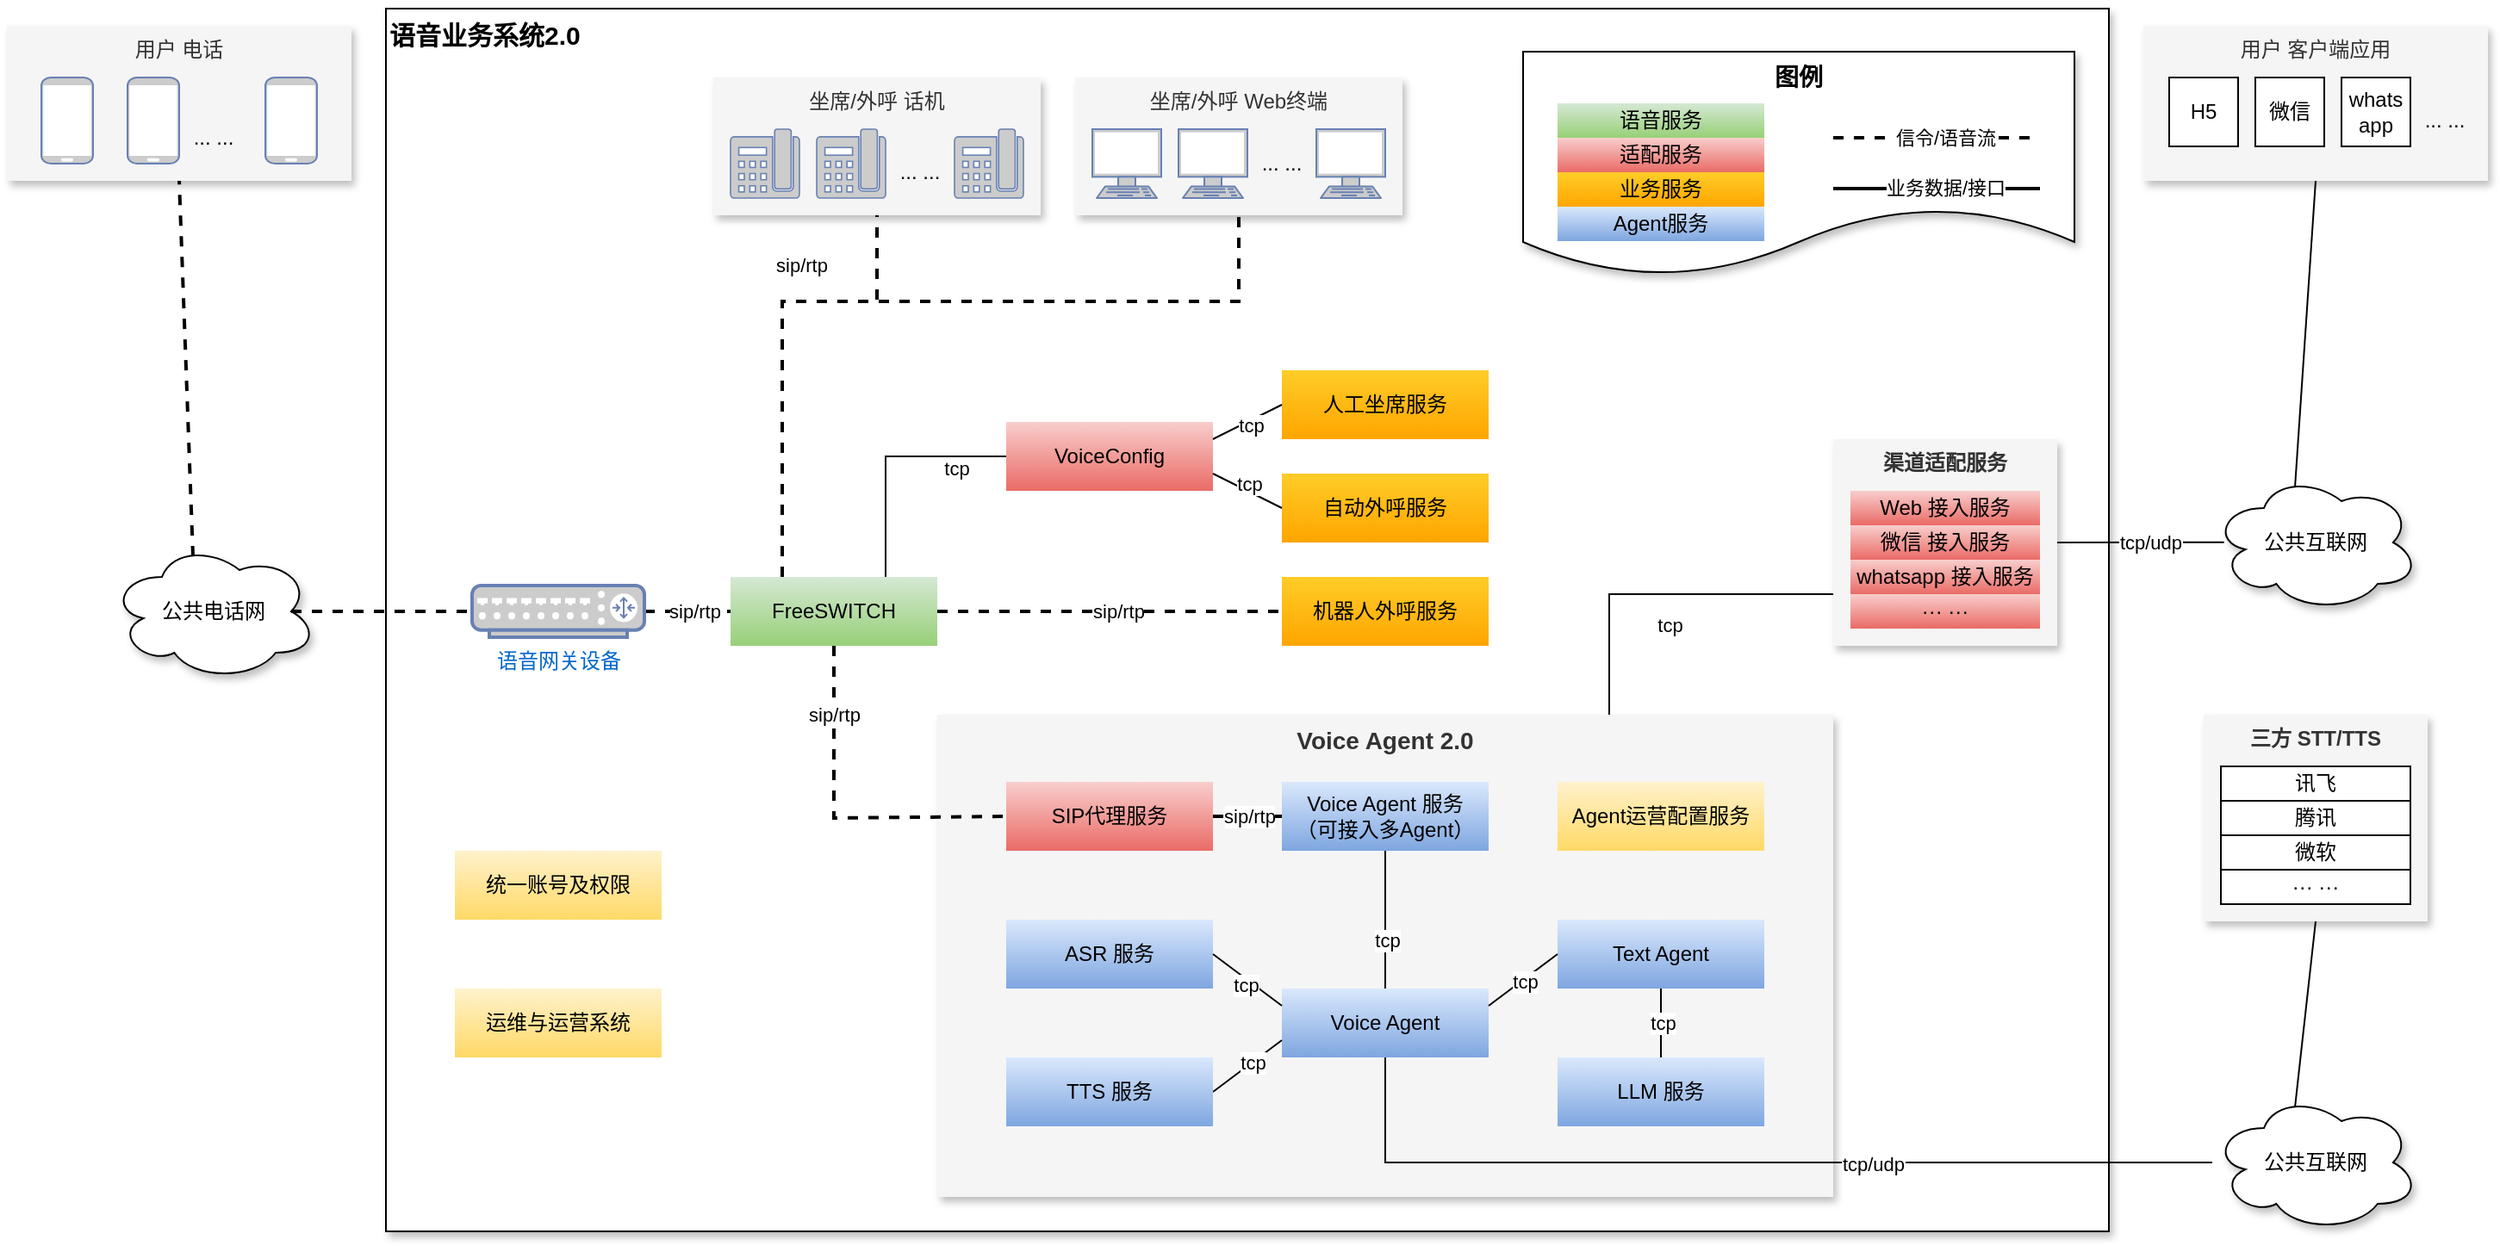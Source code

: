<mxfile version="26.2.2" pages="2">
  <diagram name="语音业务系统" id="S9QDfNhmJ7V_8WX33acT">
    <mxGraphModel dx="1847" dy="748" grid="1" gridSize="10" guides="1" tooltips="1" connect="1" arrows="1" fold="1" page="1" pageScale="1" pageWidth="827" pageHeight="1169" math="0" shadow="0">
      <root>
        <mxCell id="0" />
        <mxCell id="1" parent="0" />
        <mxCell id="J4jzHmCt1ID5oluIzcKl-1" value="语音业务系统2.0" style="rounded=0;whiteSpace=wrap;html=1;shadow=1;glass=0;verticalAlign=top;align=left;fontStyle=1;fontSize=15;" parent="1" vertex="1">
          <mxGeometry x="-480" y="110" width="1000" height="710" as="geometry" />
        </mxCell>
        <mxCell id="J4jzHmCt1ID5oluIzcKl-2" value="&lt;b&gt;&lt;font style=&quot;font-size: 14px;&quot;&gt;Voice Agent 2.0&lt;/font&gt;&lt;/b&gt;" style="rounded=0;whiteSpace=wrap;html=1;verticalAlign=top;fillColor=#f5f5f5;fontColor=#333333;strokeColor=none;shadow=1;align=center;" parent="1" vertex="1">
          <mxGeometry x="-160" y="520" width="520" height="280" as="geometry" />
        </mxCell>
        <mxCell id="J4jzHmCt1ID5oluIzcKl-3" value="图例" style="shape=document;whiteSpace=wrap;html=1;boundedLbl=1;verticalAlign=top;fontSize=14;fontStyle=1;textShadow=0;labelBackgroundColor=none;labelBorderColor=none;shadow=1;" parent="1" vertex="1">
          <mxGeometry x="180" y="135" width="320" height="130" as="geometry" />
        </mxCell>
        <mxCell id="J4jzHmCt1ID5oluIzcKl-4" value="用户 电话" style="rounded=0;whiteSpace=wrap;html=1;verticalAlign=top;fillColor=#f5f5f5;fontColor=#333333;strokeColor=none;shadow=1;" parent="1" vertex="1">
          <mxGeometry x="-700" y="120" width="200" height="90" as="geometry" />
        </mxCell>
        <mxCell id="J4jzHmCt1ID5oluIzcKl-5" value="&lt;b&gt;&lt;font&gt;渠道适配服务&lt;/font&gt;&lt;/b&gt;" style="rounded=0;whiteSpace=wrap;html=1;verticalAlign=top;fillColor=#f5f5f5;fontColor=#333333;strokeColor=none;fontSize=12;shadow=1;" parent="1" vertex="1">
          <mxGeometry x="360" y="360" width="130" height="120" as="geometry" />
        </mxCell>
        <mxCell id="J4jzHmCt1ID5oluIzcKl-6" value="坐席/外呼 Web终端" style="rounded=0;whiteSpace=wrap;html=1;verticalAlign=top;fillColor=#f5f5f5;fontColor=#333333;strokeColor=none;shadow=1;" parent="1" vertex="1">
          <mxGeometry x="-80" y="150" width="190" height="80" as="geometry" />
        </mxCell>
        <mxCell id="J4jzHmCt1ID5oluIzcKl-7" value="坐席/外呼 话机" style="rounded=0;whiteSpace=wrap;html=1;verticalAlign=top;fillColor=#f5f5f5;fontColor=#333333;strokeColor=none;shadow=1;" parent="1" vertex="1">
          <mxGeometry x="-290" y="150" width="190" height="80" as="geometry" />
        </mxCell>
        <mxCell id="J4jzHmCt1ID5oluIzcKl-8" value="FreeSWITCH" style="rounded=0;whiteSpace=wrap;html=1;fillColor=#d5e8d4;gradientColor=#97d077;strokeColor=none;" parent="1" vertex="1">
          <mxGeometry x="-280" y="440" width="120" height="40" as="geometry" />
        </mxCell>
        <mxCell id="J4jzHmCt1ID5oluIzcKl-9" value="SIP代理服务" style="rounded=0;whiteSpace=wrap;html=1;fillColor=#f8cecc;gradientColor=#ea6b66;strokeColor=none;" parent="1" vertex="1">
          <mxGeometry x="-120" y="559" width="120" height="40" as="geometry" />
        </mxCell>
        <mxCell id="J4jzHmCt1ID5oluIzcKl-10" value="人工坐席服务" style="rounded=0;whiteSpace=wrap;html=1;fillColor=#ffcd28;gradientColor=#ffa500;strokeColor=none;" parent="1" vertex="1">
          <mxGeometry x="40" y="320" width="120" height="40" as="geometry" />
        </mxCell>
        <mxCell id="J4jzHmCt1ID5oluIzcKl-11" value="Voice Agent 服务&lt;div&gt;（可接入多Agent）&lt;/div&gt;" style="rounded=0;whiteSpace=wrap;html=1;fillColor=#dae8fc;gradientColor=#7ea6e0;strokeColor=none;" parent="1" vertex="1">
          <mxGeometry x="40" y="559" width="120" height="40" as="geometry" />
        </mxCell>
        <mxCell id="J4jzHmCt1ID5oluIzcKl-12" value="自动外呼服务" style="rounded=0;whiteSpace=wrap;html=1;fillColor=#ffcd28;gradientColor=#ffa500;strokeColor=none;" parent="1" vertex="1">
          <mxGeometry x="40" y="380" width="120" height="40" as="geometry" />
        </mxCell>
        <mxCell id="J4jzHmCt1ID5oluIzcKl-13" value="" style="endArrow=none;html=1;rounded=0;exitX=0.5;exitY=1;exitDx=0;exitDy=0;entryX=0;entryY=0.5;entryDx=0;entryDy=0;dashed=1;strokeWidth=2;" parent="1" source="J4jzHmCt1ID5oluIzcKl-8" target="J4jzHmCt1ID5oluIzcKl-9" edge="1">
          <mxGeometry width="50" height="50" relative="1" as="geometry">
            <mxPoint x="-10" y="640" as="sourcePoint" />
            <mxPoint x="40" y="590" as="targetPoint" />
            <Array as="points">
              <mxPoint x="-220" y="580" />
            </Array>
          </mxGeometry>
        </mxCell>
        <mxCell id="J4jzHmCt1ID5oluIzcKl-14" value="sip/rtp" style="edgeLabel;html=1;align=center;verticalAlign=middle;resizable=0;points=[];" parent="J4jzHmCt1ID5oluIzcKl-13" vertex="1" connectable="0">
          <mxGeometry x="0.1" relative="1" as="geometry">
            <mxPoint x="-10" y="-60" as="offset" />
          </mxGeometry>
        </mxCell>
        <mxCell id="J4jzHmCt1ID5oluIzcKl-15" value="" style="endArrow=none;html=1;rounded=0;exitX=1;exitY=0.5;exitDx=0;exitDy=0;entryX=0;entryY=0.5;entryDx=0;entryDy=0;dashed=1;strokeWidth=2;" parent="1" source="J4jzHmCt1ID5oluIzcKl-9" target="J4jzHmCt1ID5oluIzcKl-11" edge="1">
          <mxGeometry width="50" height="50" relative="1" as="geometry">
            <mxPoint x="-10" y="679" as="sourcePoint" />
            <mxPoint x="40" y="579" as="targetPoint" />
          </mxGeometry>
        </mxCell>
        <mxCell id="J4jzHmCt1ID5oluIzcKl-16" value="sip/rtp" style="edgeLabel;html=1;align=center;verticalAlign=middle;resizable=0;points=[];" parent="J4jzHmCt1ID5oluIzcKl-15" vertex="1" connectable="0">
          <mxGeometry x="0.05" relative="1" as="geometry">
            <mxPoint as="offset" />
          </mxGeometry>
        </mxCell>
        <mxCell id="J4jzHmCt1ID5oluIzcKl-17" value="" style="endArrow=none;html=1;rounded=0;entryX=0;entryY=0.5;entryDx=0;entryDy=0;dashed=1;strokeWidth=2;" parent="1" target="J4jzHmCt1ID5oluIzcKl-37" edge="1">
          <mxGeometry width="50" height="50" relative="1" as="geometry">
            <mxPoint x="-160" y="460" as="sourcePoint" />
            <mxPoint x="40" y="590" as="targetPoint" />
            <Array as="points">
              <mxPoint x="40" y="460" />
            </Array>
          </mxGeometry>
        </mxCell>
        <mxCell id="J4jzHmCt1ID5oluIzcKl-18" value="sip/rtp" style="edgeLabel;html=1;align=center;verticalAlign=middle;resizable=0;points=[];" parent="J4jzHmCt1ID5oluIzcKl-17" vertex="1" connectable="0">
          <mxGeometry x="0.004" y="1" relative="1" as="geometry">
            <mxPoint x="4" y="1" as="offset" />
          </mxGeometry>
        </mxCell>
        <mxCell id="J4jzHmCt1ID5oluIzcKl-19" value="公共电话网" style="ellipse;shape=cloud;whiteSpace=wrap;html=1;shadow=1;" parent="1" vertex="1">
          <mxGeometry x="-640" y="420" width="120" height="80" as="geometry" />
        </mxCell>
        <mxCell id="J4jzHmCt1ID5oluIzcKl-20" value="" style="endArrow=none;html=1;rounded=0;exitX=1;exitY=0.5;exitDx=0;exitDy=0;exitPerimeter=0;entryX=0;entryY=0.5;entryDx=0;entryDy=0;dashed=1;strokeWidth=2;" parent="1" source="J4jzHmCt1ID5oluIzcKl-58" target="J4jzHmCt1ID5oluIzcKl-8" edge="1">
          <mxGeometry width="50" height="50" relative="1" as="geometry">
            <mxPoint x="40" y="670" as="sourcePoint" />
            <mxPoint x="90" y="620" as="targetPoint" />
            <Array as="points">
              <mxPoint x="-300" y="460" />
            </Array>
          </mxGeometry>
        </mxCell>
        <mxCell id="J4jzHmCt1ID5oluIzcKl-21" value="sip/rtp" style="edgeLabel;html=1;align=center;verticalAlign=middle;resizable=0;points=[];" parent="J4jzHmCt1ID5oluIzcKl-20" vertex="1" connectable="0">
          <mxGeometry x="0.164" y="3" relative="1" as="geometry">
            <mxPoint y="3" as="offset" />
          </mxGeometry>
        </mxCell>
        <mxCell id="J4jzHmCt1ID5oluIzcKl-22" value="VoiceConfig" style="rounded=0;whiteSpace=wrap;html=1;fillColor=#f8cecc;gradientColor=#ea6b66;strokeColor=none;" parent="1" vertex="1">
          <mxGeometry x="-120" y="350" width="120" height="40" as="geometry" />
        </mxCell>
        <mxCell id="J4jzHmCt1ID5oluIzcKl-23" value="" style="endArrow=none;html=1;rounded=0;entryX=0;entryY=0.5;entryDx=0;entryDy=0;exitX=1;exitY=0.25;exitDx=0;exitDy=0;" parent="1" source="J4jzHmCt1ID5oluIzcKl-22" target="J4jzHmCt1ID5oluIzcKl-10" edge="1">
          <mxGeometry width="50" height="50" relative="1" as="geometry">
            <mxPoint x="-10" y="560" as="sourcePoint" />
            <mxPoint x="40" y="510" as="targetPoint" />
          </mxGeometry>
        </mxCell>
        <mxCell id="J4jzHmCt1ID5oluIzcKl-24" value="tcp" style="edgeLabel;html=1;align=center;verticalAlign=middle;resizable=0;points=[];" parent="J4jzHmCt1ID5oluIzcKl-23" vertex="1" connectable="0">
          <mxGeometry x="0.036" y="-2" relative="1" as="geometry">
            <mxPoint as="offset" />
          </mxGeometry>
        </mxCell>
        <mxCell id="J4jzHmCt1ID5oluIzcKl-25" value="" style="endArrow=none;html=1;rounded=0;entryX=0;entryY=0.5;entryDx=0;entryDy=0;exitX=0.75;exitY=0;exitDx=0;exitDy=0;" parent="1" source="J4jzHmCt1ID5oluIzcKl-8" target="J4jzHmCt1ID5oluIzcKl-22" edge="1">
          <mxGeometry width="50" height="50" relative="1" as="geometry">
            <mxPoint x="30" y="560" as="sourcePoint" />
            <mxPoint x="80" y="510" as="targetPoint" />
            <Array as="points">
              <mxPoint x="-190" y="370" />
            </Array>
          </mxGeometry>
        </mxCell>
        <mxCell id="J4jzHmCt1ID5oluIzcKl-26" value="tcp" style="edgeLabel;html=1;align=center;verticalAlign=middle;resizable=0;points=[];" parent="J4jzHmCt1ID5oluIzcKl-25" vertex="1" connectable="0">
          <mxGeometry x="-0.114" y="-1" relative="1" as="geometry">
            <mxPoint x="40" y="-1" as="offset" />
          </mxGeometry>
        </mxCell>
        <mxCell id="J4jzHmCt1ID5oluIzcKl-27" value="" style="endArrow=none;html=1;rounded=0;entryX=0;entryY=0.5;entryDx=0;entryDy=0;exitX=1;exitY=0.75;exitDx=0;exitDy=0;" parent="1" source="J4jzHmCt1ID5oluIzcKl-22" target="J4jzHmCt1ID5oluIzcKl-12" edge="1">
          <mxGeometry width="50" height="50" relative="1" as="geometry">
            <mxPoint x="-10" y="560" as="sourcePoint" />
            <mxPoint x="40" y="510" as="targetPoint" />
          </mxGeometry>
        </mxCell>
        <mxCell id="J4jzHmCt1ID5oluIzcKl-28" value="tcp" style="edgeLabel;html=1;align=center;verticalAlign=middle;resizable=0;points=[];" parent="J4jzHmCt1ID5oluIzcKl-27" vertex="1" connectable="0">
          <mxGeometry x="-0.03" y="1" relative="1" as="geometry">
            <mxPoint x="1" y="-3" as="offset" />
          </mxGeometry>
        </mxCell>
        <mxCell id="J4jzHmCt1ID5oluIzcKl-29" value="" style="fontColor=#0066CC;verticalAlign=top;verticalLabelPosition=bottom;labelPosition=center;align=center;html=1;outlineConnect=0;fillColor=#CCCCCC;strokeColor=#6881B3;gradientColor=none;gradientDirection=north;strokeWidth=2;shape=mxgraph.networks.phone_2;" parent="1" vertex="1">
          <mxGeometry x="-230" y="180" width="40" height="40" as="geometry" />
        </mxCell>
        <mxCell id="J4jzHmCt1ID5oluIzcKl-30" value="" style="fontColor=#0066CC;verticalAlign=top;verticalLabelPosition=bottom;labelPosition=center;align=center;html=1;outlineConnect=0;fillColor=#CCCCCC;strokeColor=#6881B3;gradientColor=none;gradientDirection=north;strokeWidth=2;shape=mxgraph.networks.terminal;" parent="1" vertex="1">
          <mxGeometry x="-70" y="180" width="40" height="40" as="geometry" />
        </mxCell>
        <mxCell id="J4jzHmCt1ID5oluIzcKl-31" value="" style="fontColor=#0066CC;verticalAlign=top;verticalLabelPosition=bottom;labelPosition=center;align=center;html=1;outlineConnect=0;fillColor=#CCCCCC;strokeColor=#6881B3;gradientColor=none;gradientDirection=north;strokeWidth=2;shape=mxgraph.networks.terminal;" parent="1" vertex="1">
          <mxGeometry x="-20" y="180" width="40" height="40" as="geometry" />
        </mxCell>
        <mxCell id="J4jzHmCt1ID5oluIzcKl-32" value="" style="fontColor=#0066CC;verticalAlign=top;verticalLabelPosition=bottom;labelPosition=center;align=center;html=1;outlineConnect=0;fillColor=#CCCCCC;strokeColor=#6881B3;gradientColor=none;gradientDirection=north;strokeWidth=2;shape=mxgraph.networks.terminal;" parent="1" vertex="1">
          <mxGeometry x="60" y="180" width="40" height="40" as="geometry" />
        </mxCell>
        <mxCell id="J4jzHmCt1ID5oluIzcKl-33" value="" style="fontColor=#0066CC;verticalAlign=top;verticalLabelPosition=bottom;labelPosition=center;align=center;html=1;outlineConnect=0;fillColor=#CCCCCC;strokeColor=#6881B3;gradientColor=none;gradientDirection=north;strokeWidth=2;shape=mxgraph.networks.phone_2;" parent="1" vertex="1">
          <mxGeometry x="-150" y="180" width="40" height="40" as="geometry" />
        </mxCell>
        <mxCell id="J4jzHmCt1ID5oluIzcKl-34" value="" style="fontColor=#0066CC;verticalAlign=top;verticalLabelPosition=bottom;labelPosition=center;align=center;html=1;outlineConnect=0;fillColor=#CCCCCC;strokeColor=#6881B3;gradientColor=none;gradientDirection=north;strokeWidth=2;shape=mxgraph.networks.phone_2;" parent="1" vertex="1">
          <mxGeometry x="-280" y="180" width="40" height="40" as="geometry" />
        </mxCell>
        <mxCell id="J4jzHmCt1ID5oluIzcKl-35" value="... ..." style="text;html=1;align=center;verticalAlign=middle;whiteSpace=wrap;rounded=0;" parent="1" vertex="1">
          <mxGeometry x="-200" y="190" width="60" height="30" as="geometry" />
        </mxCell>
        <mxCell id="J4jzHmCt1ID5oluIzcKl-36" value="... ..." style="text;html=1;align=center;verticalAlign=middle;whiteSpace=wrap;rounded=0;" parent="1" vertex="1">
          <mxGeometry x="10" y="185" width="60" height="30" as="geometry" />
        </mxCell>
        <mxCell id="J4jzHmCt1ID5oluIzcKl-37" value="机器人外呼服务" style="rounded=0;whiteSpace=wrap;html=1;fillColor=#ffcd28;gradientColor=#ffa500;strokeColor=none;" parent="1" vertex="1">
          <mxGeometry x="40" y="440" width="120" height="40" as="geometry" />
        </mxCell>
        <mxCell id="J4jzHmCt1ID5oluIzcKl-38" value="" style="endArrow=none;dashed=1;html=1;strokeWidth=2;rounded=0;exitX=0.25;exitY=0;exitDx=0;exitDy=0;entryX=0.5;entryY=1;entryDx=0;entryDy=0;" parent="1" source="J4jzHmCt1ID5oluIzcKl-8" target="J4jzHmCt1ID5oluIzcKl-7" edge="1">
          <mxGeometry width="50" height="50" relative="1" as="geometry">
            <mxPoint x="-120" y="400" as="sourcePoint" />
            <mxPoint x="-200" y="250" as="targetPoint" />
            <Array as="points">
              <mxPoint x="-250" y="280" />
              <mxPoint x="-195" y="280" />
            </Array>
          </mxGeometry>
        </mxCell>
        <mxCell id="J4jzHmCt1ID5oluIzcKl-39" value="" style="endArrow=none;dashed=1;html=1;strokeWidth=2;rounded=0;entryX=0.5;entryY=1;entryDx=0;entryDy=0;exitX=0.25;exitY=0;exitDx=0;exitDy=0;" parent="1" source="J4jzHmCt1ID5oluIzcKl-8" target="J4jzHmCt1ID5oluIzcKl-6" edge="1">
          <mxGeometry width="50" height="50" relative="1" as="geometry">
            <mxPoint x="-120" y="400" as="sourcePoint" />
            <mxPoint x="-70" y="350" as="targetPoint" />
            <Array as="points">
              <mxPoint x="-250" y="280" />
              <mxPoint x="15" y="280" />
            </Array>
          </mxGeometry>
        </mxCell>
        <mxCell id="J4jzHmCt1ID5oluIzcKl-40" value="sip/rtp" style="edgeLabel;html=1;align=center;verticalAlign=middle;resizable=0;points=[];" parent="J4jzHmCt1ID5oluIzcKl-39" vertex="1" connectable="0">
          <mxGeometry x="-0.283" relative="1" as="geometry">
            <mxPoint y="-21" as="offset" />
          </mxGeometry>
        </mxCell>
        <mxCell id="J4jzHmCt1ID5oluIzcKl-41" value="" style="fontColor=#0066CC;verticalAlign=top;verticalLabelPosition=bottom;labelPosition=center;align=center;html=1;outlineConnect=0;fillColor=#CCCCCC;strokeColor=#6881B3;gradientColor=none;gradientDirection=north;strokeWidth=2;shape=mxgraph.networks.mobile;" parent="1" vertex="1">
          <mxGeometry x="-680" y="150" width="30" height="50" as="geometry" />
        </mxCell>
        <mxCell id="J4jzHmCt1ID5oluIzcKl-42" value="" style="fontColor=#0066CC;verticalAlign=top;verticalLabelPosition=bottom;labelPosition=center;align=center;html=1;outlineConnect=0;fillColor=#CCCCCC;strokeColor=#6881B3;gradientColor=none;gradientDirection=north;strokeWidth=2;shape=mxgraph.networks.mobile;" parent="1" vertex="1">
          <mxGeometry x="-550" y="150" width="30" height="50" as="geometry" />
        </mxCell>
        <mxCell id="J4jzHmCt1ID5oluIzcKl-43" value="" style="fontColor=#0066CC;verticalAlign=top;verticalLabelPosition=bottom;labelPosition=center;align=center;html=1;outlineConnect=0;fillColor=#CCCCCC;strokeColor=#6881B3;gradientColor=none;gradientDirection=north;strokeWidth=2;shape=mxgraph.networks.mobile;" parent="1" vertex="1">
          <mxGeometry x="-630" y="150" width="30" height="50" as="geometry" />
        </mxCell>
        <mxCell id="J4jzHmCt1ID5oluIzcKl-44" value="Web 接入服务" style="rounded=0;whiteSpace=wrap;html=1;fillColor=#f8cecc;gradientColor=#ea6b66;strokeColor=none;" parent="1" vertex="1">
          <mxGeometry x="370" y="390" width="110" height="20" as="geometry" />
        </mxCell>
        <mxCell id="J4jzHmCt1ID5oluIzcKl-45" value="微信 接入服务" style="rounded=0;whiteSpace=wrap;html=1;fillColor=#f8cecc;gradientColor=#ea6b66;strokeColor=none;" parent="1" vertex="1">
          <mxGeometry x="370" y="410" width="110" height="20" as="geometry" />
        </mxCell>
        <mxCell id="J4jzHmCt1ID5oluIzcKl-46" value="&lt;div data-docx-has-block-data=&quot;false&quot; data-lark-html-role=&quot;root&quot; data-page-id=&quot;DVTsdG8ZdoMMFxxIV2Lc9iPWn9b&quot;&gt;&lt;div class=&quot;old-record-id-I75Nd4EcmotC9BxabJZcAsvInZ5&quot;&gt;whatsapp 接入&lt;span style=&quot;background-color: transparent; color: light-dark(rgb(0, 0, 0), rgb(255, 255, 255));&quot;&gt;服务&lt;/span&gt;&lt;/div&gt;&lt;/div&gt;" style="rounded=0;whiteSpace=wrap;html=1;fillColor=#f8cecc;gradientColor=#ea6b66;strokeColor=none;" parent="1" vertex="1">
          <mxGeometry x="370" y="430" width="110" height="20" as="geometry" />
        </mxCell>
        <mxCell id="J4jzHmCt1ID5oluIzcKl-47" value="&lt;div data-docx-has-block-data=&quot;false&quot; data-lark-html-role=&quot;root&quot; data-page-id=&quot;DVTsdG8ZdoMMFxxIV2Lc9iPWn9b&quot;&gt;&lt;div class=&quot;old-record-id-I75Nd4EcmotC9BxabJZcAsvInZ5&quot;&gt;··· ···&lt;/div&gt;&lt;/div&gt;" style="rounded=0;whiteSpace=wrap;html=1;fillColor=#f8cecc;gradientColor=#ea6b66;strokeColor=none;" parent="1" vertex="1">
          <mxGeometry x="370" y="450" width="110" height="20" as="geometry" />
        </mxCell>
        <mxCell id="J4jzHmCt1ID5oluIzcKl-48" value="公共互联网" style="ellipse;shape=cloud;whiteSpace=wrap;html=1;shadow=1;" parent="1" vertex="1">
          <mxGeometry x="580" y="380" width="120" height="80" as="geometry" />
        </mxCell>
        <mxCell id="J4jzHmCt1ID5oluIzcKl-49" value="" style="endArrow=none;html=1;rounded=0;entryX=0;entryY=0.75;entryDx=0;entryDy=0;exitX=0.75;exitY=0;exitDx=0;exitDy=0;" parent="1" source="J4jzHmCt1ID5oluIzcKl-2" target="J4jzHmCt1ID5oluIzcKl-5" edge="1">
          <mxGeometry width="50" height="50" relative="1" as="geometry">
            <mxPoint x="190" y="470" as="sourcePoint" />
            <mxPoint x="150" y="430" as="targetPoint" />
            <Array as="points">
              <mxPoint x="230" y="450" />
              <mxPoint x="260" y="450" />
            </Array>
          </mxGeometry>
        </mxCell>
        <mxCell id="J4jzHmCt1ID5oluIzcKl-50" value="tcp" style="edgeLabel;html=1;align=center;verticalAlign=middle;resizable=0;points=[];" parent="J4jzHmCt1ID5oluIzcKl-49" vertex="1" connectable="0">
          <mxGeometry x="0.05" relative="1" as="geometry">
            <mxPoint y="18" as="offset" />
          </mxGeometry>
        </mxCell>
        <mxCell id="J4jzHmCt1ID5oluIzcKl-51" value="用户 客户端应用" style="rounded=0;whiteSpace=wrap;html=1;verticalAlign=top;fillColor=#f5f5f5;fontColor=#333333;strokeColor=none;shadow=1;" parent="1" vertex="1">
          <mxGeometry x="540" y="120" width="200" height="90" as="geometry" />
        </mxCell>
        <mxCell id="J4jzHmCt1ID5oluIzcKl-52" value="H5" style="whiteSpace=wrap;html=1;aspect=fixed;" parent="1" vertex="1">
          <mxGeometry x="555" y="150" width="40" height="40" as="geometry" />
        </mxCell>
        <mxCell id="J4jzHmCt1ID5oluIzcKl-53" value="微信" style="whiteSpace=wrap;html=1;aspect=fixed;" parent="1" vertex="1">
          <mxGeometry x="605" y="150" width="40" height="40" as="geometry" />
        </mxCell>
        <mxCell id="J4jzHmCt1ID5oluIzcKl-54" value="whats&lt;div&gt;app&lt;/div&gt;" style="whiteSpace=wrap;html=1;aspect=fixed;" parent="1" vertex="1">
          <mxGeometry x="655" y="150" width="40" height="40" as="geometry" />
        </mxCell>
        <mxCell id="J4jzHmCt1ID5oluIzcKl-55" value="" style="endArrow=none;html=1;rounded=0;entryX=0.5;entryY=1;entryDx=0;entryDy=0;exitX=0.4;exitY=0.1;exitDx=0;exitDy=0;exitPerimeter=0;" parent="1" source="J4jzHmCt1ID5oluIzcKl-48" target="J4jzHmCt1ID5oluIzcKl-51" edge="1">
          <mxGeometry width="50" height="50" relative="1" as="geometry">
            <mxPoint x="608" y="390" as="sourcePoint" />
            <mxPoint x="110" y="380" as="targetPoint" />
          </mxGeometry>
        </mxCell>
        <mxCell id="J4jzHmCt1ID5oluIzcKl-56" value="" style="endArrow=none;html=1;rounded=0;exitX=1;exitY=0.5;exitDx=0;exitDy=0;entryX=0.057;entryY=0.498;entryDx=0;entryDy=0;entryPerimeter=0;" parent="1" source="J4jzHmCt1ID5oluIzcKl-5" target="J4jzHmCt1ID5oluIzcKl-48" edge="1">
          <mxGeometry width="50" height="50" relative="1" as="geometry">
            <mxPoint x="530" y="400" as="sourcePoint" />
            <mxPoint x="580" y="350" as="targetPoint" />
          </mxGeometry>
        </mxCell>
        <mxCell id="J4jzHmCt1ID5oluIzcKl-57" value="tcp/udp" style="edgeLabel;html=1;align=center;verticalAlign=middle;resizable=0;points=[];" parent="J4jzHmCt1ID5oluIzcKl-56" vertex="1" connectable="0">
          <mxGeometry x="0.11" relative="1" as="geometry">
            <mxPoint as="offset" />
          </mxGeometry>
        </mxCell>
        <mxCell id="J4jzHmCt1ID5oluIzcKl-58" value="语音网关设备" style="fontColor=#0066CC;verticalAlign=top;verticalLabelPosition=bottom;labelPosition=center;align=center;html=1;outlineConnect=0;fillColor=#CCCCCC;strokeColor=#6881B3;gradientColor=none;gradientDirection=north;strokeWidth=2;shape=mxgraph.networks.router;" parent="1" vertex="1">
          <mxGeometry x="-430" y="445" width="100" height="30" as="geometry" />
        </mxCell>
        <mxCell id="J4jzHmCt1ID5oluIzcKl-59" value="... ..." style="text;html=1;align=center;verticalAlign=middle;whiteSpace=wrap;rounded=0;" parent="1" vertex="1">
          <mxGeometry x="-610" y="170" width="60" height="30" as="geometry" />
        </mxCell>
        <mxCell id="J4jzHmCt1ID5oluIzcKl-60" value="" style="endArrow=none;dashed=1;html=1;strokeWidth=2;rounded=0;entryX=0.5;entryY=1;entryDx=0;entryDy=0;exitX=0.4;exitY=0.1;exitDx=0;exitDy=0;exitPerimeter=0;" parent="1" source="J4jzHmCt1ID5oluIzcKl-19" target="J4jzHmCt1ID5oluIzcKl-4" edge="1">
          <mxGeometry width="50" height="50" relative="1" as="geometry">
            <mxPoint x="-330" y="340" as="sourcePoint" />
            <mxPoint x="-280" y="290" as="targetPoint" />
          </mxGeometry>
        </mxCell>
        <mxCell id="J4jzHmCt1ID5oluIzcKl-61" value="" style="endArrow=none;dashed=1;html=1;strokeWidth=2;rounded=0;exitX=0.875;exitY=0.5;exitDx=0;exitDy=0;exitPerimeter=0;entryX=0;entryY=0.5;entryDx=0;entryDy=0;entryPerimeter=0;" parent="1" source="J4jzHmCt1ID5oluIzcKl-19" target="J4jzHmCt1ID5oluIzcKl-58" edge="1">
          <mxGeometry width="50" height="50" relative="1" as="geometry">
            <mxPoint x="-330" y="340" as="sourcePoint" />
            <mxPoint x="-280" y="290" as="targetPoint" />
          </mxGeometry>
        </mxCell>
        <mxCell id="J4jzHmCt1ID5oluIzcKl-62" value="... ..." style="text;html=1;align=center;verticalAlign=middle;whiteSpace=wrap;rounded=0;" parent="1" vertex="1">
          <mxGeometry x="690" y="160" width="50" height="30" as="geometry" />
        </mxCell>
        <mxCell id="J4jzHmCt1ID5oluIzcKl-63" value="Voice Agent" style="rounded=0;whiteSpace=wrap;html=1;fillColor=#dae8fc;gradientColor=#7ea6e0;strokeColor=none;" parent="1" vertex="1">
          <mxGeometry x="40" y="679" width="120" height="40" as="geometry" />
        </mxCell>
        <mxCell id="J4jzHmCt1ID5oluIzcKl-64" value="" style="endArrow=none;html=1;rounded=0;entryX=0.5;entryY=1;entryDx=0;entryDy=0;exitX=0.5;exitY=0;exitDx=0;exitDy=0;" parent="1" source="J4jzHmCt1ID5oluIzcKl-63" target="J4jzHmCt1ID5oluIzcKl-11" edge="1">
          <mxGeometry width="50" height="50" relative="1" as="geometry">
            <mxPoint x="110" y="519" as="sourcePoint" />
            <mxPoint x="160" y="469" as="targetPoint" />
          </mxGeometry>
        </mxCell>
        <mxCell id="J4jzHmCt1ID5oluIzcKl-65" value="tcp" style="edgeLabel;html=1;align=center;verticalAlign=middle;resizable=0;points=[];" parent="J4jzHmCt1ID5oluIzcKl-64" vertex="1" connectable="0">
          <mxGeometry x="-0.3" y="-1" relative="1" as="geometry">
            <mxPoint as="offset" />
          </mxGeometry>
        </mxCell>
        <mxCell id="J4jzHmCt1ID5oluIzcKl-66" value="语音服务" style="rounded=0;whiteSpace=wrap;html=1;fillColor=#d5e8d4;gradientColor=#97d077;strokeColor=none;" parent="1" vertex="1">
          <mxGeometry x="200" y="165" width="120" height="20" as="geometry" />
        </mxCell>
        <mxCell id="J4jzHmCt1ID5oluIzcKl-67" value="适配服务" style="rounded=0;whiteSpace=wrap;html=1;fillColor=#f8cecc;gradientColor=#ea6b66;strokeColor=none;" parent="1" vertex="1">
          <mxGeometry x="200" y="185" width="120" height="20" as="geometry" />
        </mxCell>
        <mxCell id="J4jzHmCt1ID5oluIzcKl-68" value="业务服务" style="rounded=0;whiteSpace=wrap;html=1;fillColor=#ffcd28;gradientColor=#ffa500;strokeColor=none;" parent="1" vertex="1">
          <mxGeometry x="200" y="205" width="120" height="20" as="geometry" />
        </mxCell>
        <mxCell id="J4jzHmCt1ID5oluIzcKl-69" value="Agent服务" style="rounded=0;whiteSpace=wrap;html=1;fillColor=#dae8fc;gradientColor=#7ea6e0;strokeColor=none;" parent="1" vertex="1">
          <mxGeometry x="200" y="225" width="120" height="20" as="geometry" />
        </mxCell>
        <mxCell id="J4jzHmCt1ID5oluIzcKl-70" value="" style="endArrow=none;dashed=1;html=1;strokeWidth=2;rounded=0;" parent="1" edge="1">
          <mxGeometry width="50" height="50" relative="1" as="geometry">
            <mxPoint x="360" y="185" as="sourcePoint" />
            <mxPoint x="480" y="185" as="targetPoint" />
          </mxGeometry>
        </mxCell>
        <mxCell id="J4jzHmCt1ID5oluIzcKl-71" value="信令/语音流" style="edgeLabel;html=1;align=center;verticalAlign=middle;resizable=0;points=[];" parent="J4jzHmCt1ID5oluIzcKl-70" vertex="1" connectable="0">
          <mxGeometry x="0.08" y="1" relative="1" as="geometry">
            <mxPoint y="1" as="offset" />
          </mxGeometry>
        </mxCell>
        <mxCell id="J4jzHmCt1ID5oluIzcKl-72" value="" style="endArrow=none;html=1;strokeWidth=2;rounded=0;" parent="1" edge="1">
          <mxGeometry width="50" height="50" relative="1" as="geometry">
            <mxPoint x="360" y="214.47" as="sourcePoint" />
            <mxPoint x="480" y="214.47" as="targetPoint" />
          </mxGeometry>
        </mxCell>
        <mxCell id="J4jzHmCt1ID5oluIzcKl-73" value="业务数据/接口" style="edgeLabel;html=1;align=center;verticalAlign=middle;resizable=0;points=[];" parent="J4jzHmCt1ID5oluIzcKl-72" vertex="1" connectable="0">
          <mxGeometry x="0.08" y="1" relative="1" as="geometry">
            <mxPoint as="offset" />
          </mxGeometry>
        </mxCell>
        <mxCell id="J4jzHmCt1ID5oluIzcKl-74" value="ASR 服务" style="rounded=0;whiteSpace=wrap;html=1;fillColor=#dae8fc;gradientColor=#7ea6e0;strokeColor=none;" parent="1" vertex="1">
          <mxGeometry x="-120" y="639" width="120" height="40" as="geometry" />
        </mxCell>
        <mxCell id="J4jzHmCt1ID5oluIzcKl-75" value="Text Agent" style="rounded=0;whiteSpace=wrap;html=1;fillColor=#dae8fc;gradientColor=#7ea6e0;strokeColor=none;" parent="1" vertex="1">
          <mxGeometry x="200" y="639" width="120" height="40" as="geometry" />
        </mxCell>
        <mxCell id="J4jzHmCt1ID5oluIzcKl-76" value="" style="endArrow=none;html=1;rounded=0;entryX=0;entryY=0.5;entryDx=0;entryDy=0;exitX=1;exitY=0.25;exitDx=0;exitDy=0;" parent="1" source="J4jzHmCt1ID5oluIzcKl-63" target="J4jzHmCt1ID5oluIzcKl-75" edge="1">
          <mxGeometry width="50" height="50" relative="1" as="geometry">
            <mxPoint x="190" y="679" as="sourcePoint" />
            <mxPoint x="240" y="629" as="targetPoint" />
          </mxGeometry>
        </mxCell>
        <mxCell id="J4jzHmCt1ID5oluIzcKl-77" value="tcp" style="edgeLabel;html=1;align=center;verticalAlign=middle;resizable=0;points=[];" parent="J4jzHmCt1ID5oluIzcKl-76" vertex="1" connectable="0">
          <mxGeometry x="0.024" y="-1" relative="1" as="geometry">
            <mxPoint as="offset" />
          </mxGeometry>
        </mxCell>
        <mxCell id="J4jzHmCt1ID5oluIzcKl-78" value="" style="endArrow=none;html=1;rounded=0;entryX=0;entryY=0.75;entryDx=0;entryDy=0;exitX=1;exitY=0.5;exitDx=0;exitDy=0;" parent="1" source="J4jzHmCt1ID5oluIzcKl-91" target="J4jzHmCt1ID5oluIzcKl-63" edge="1">
          <mxGeometry width="50" height="50" relative="1" as="geometry">
            <mxPoint x="200" y="739" as="sourcePoint" />
            <mxPoint x="50" y="739" as="targetPoint" />
          </mxGeometry>
        </mxCell>
        <mxCell id="J4jzHmCt1ID5oluIzcKl-79" value="tcp" style="edgeLabel;html=1;align=center;verticalAlign=middle;resizable=0;points=[];" parent="J4jzHmCt1ID5oluIzcKl-78" vertex="1" connectable="0">
          <mxGeometry x="0.112" relative="1" as="geometry">
            <mxPoint as="offset" />
          </mxGeometry>
        </mxCell>
        <mxCell id="J4jzHmCt1ID5oluIzcKl-80" value="" style="endArrow=none;html=1;rounded=0;entryX=1;entryY=0.5;entryDx=0;entryDy=0;exitX=0;exitY=0.25;exitDx=0;exitDy=0;" parent="1" source="J4jzHmCt1ID5oluIzcKl-63" target="J4jzHmCt1ID5oluIzcKl-74" edge="1">
          <mxGeometry width="50" height="50" relative="1" as="geometry">
            <mxPoint x="10" y="769" as="sourcePoint" />
            <mxPoint x="240" y="629" as="targetPoint" />
          </mxGeometry>
        </mxCell>
        <mxCell id="J4jzHmCt1ID5oluIzcKl-81" value="tcp" style="edgeLabel;html=1;align=center;verticalAlign=middle;resizable=0;points=[];" parent="J4jzHmCt1ID5oluIzcKl-80" vertex="1" connectable="0">
          <mxGeometry x="-0.135" y="1" relative="1" as="geometry">
            <mxPoint x="-3" as="offset" />
          </mxGeometry>
        </mxCell>
        <mxCell id="J4jzHmCt1ID5oluIzcKl-82" value="公共互联网" style="ellipse;shape=cloud;whiteSpace=wrap;html=1;shadow=1;" parent="1" vertex="1">
          <mxGeometry x="580" y="740" width="120" height="80" as="geometry" />
        </mxCell>
        <mxCell id="J4jzHmCt1ID5oluIzcKl-83" value="" style="endArrow=none;html=1;rounded=0;entryX=0.5;entryY=1;entryDx=0;entryDy=0;" parent="1" source="J4jzHmCt1ID5oluIzcKl-82" target="J4jzHmCt1ID5oluIzcKl-63" edge="1">
          <mxGeometry width="50" height="50" relative="1" as="geometry">
            <mxPoint x="570" y="760" as="sourcePoint" />
            <mxPoint x="340" y="680" as="targetPoint" />
            <Array as="points">
              <mxPoint x="100" y="780" />
            </Array>
          </mxGeometry>
        </mxCell>
        <mxCell id="J4jzHmCt1ID5oluIzcKl-84" value="tcp/udp" style="edgeLabel;html=1;align=center;verticalAlign=middle;resizable=0;points=[];" parent="J4jzHmCt1ID5oluIzcKl-83" vertex="1" connectable="0">
          <mxGeometry x="-0.272" y="1" relative="1" as="geometry">
            <mxPoint as="offset" />
          </mxGeometry>
        </mxCell>
        <mxCell id="J4jzHmCt1ID5oluIzcKl-85" value="&lt;b&gt;三方 STT/TTS&lt;/b&gt;" style="rounded=0;whiteSpace=wrap;html=1;verticalAlign=top;fillColor=#f5f5f5;fontColor=#333333;strokeColor=none;fontSize=12;shadow=1;" parent="1" vertex="1">
          <mxGeometry x="575" y="520" width="130" height="120" as="geometry" />
        </mxCell>
        <mxCell id="J4jzHmCt1ID5oluIzcKl-86" value="讯飞" style="rounded=0;whiteSpace=wrap;html=1;" parent="1" vertex="1">
          <mxGeometry x="585" y="550" width="110" height="20" as="geometry" />
        </mxCell>
        <mxCell id="J4jzHmCt1ID5oluIzcKl-87" value="腾讯" style="rounded=0;whiteSpace=wrap;html=1;" parent="1" vertex="1">
          <mxGeometry x="585" y="570" width="110" height="20" as="geometry" />
        </mxCell>
        <mxCell id="J4jzHmCt1ID5oluIzcKl-88" value="&lt;div data-docx-has-block-data=&quot;false&quot; data-lark-html-role=&quot;root&quot; data-page-id=&quot;DVTsdG8ZdoMMFxxIV2Lc9iPWn9b&quot;&gt;&lt;div class=&quot;old-record-id-I75Nd4EcmotC9BxabJZcAsvInZ5&quot;&gt;微软&lt;/div&gt;&lt;/div&gt;" style="rounded=0;whiteSpace=wrap;html=1;" parent="1" vertex="1">
          <mxGeometry x="585" y="590" width="110" height="20" as="geometry" />
        </mxCell>
        <mxCell id="J4jzHmCt1ID5oluIzcKl-89" value="&lt;div data-docx-has-block-data=&quot;false&quot; data-lark-html-role=&quot;root&quot; data-page-id=&quot;DVTsdG8ZdoMMFxxIV2Lc9iPWn9b&quot;&gt;&lt;div class=&quot;old-record-id-I75Nd4EcmotC9BxabJZcAsvInZ5&quot;&gt;··· ···&lt;/div&gt;&lt;/div&gt;" style="rounded=0;whiteSpace=wrap;html=1;" parent="1" vertex="1">
          <mxGeometry x="585" y="610" width="110" height="20" as="geometry" />
        </mxCell>
        <mxCell id="J4jzHmCt1ID5oluIzcKl-90" value="" style="endArrow=none;html=1;rounded=0;entryX=0.5;entryY=1;entryDx=0;entryDy=0;exitX=0.4;exitY=0.1;exitDx=0;exitDy=0;exitPerimeter=0;" parent="1" source="J4jzHmCt1ID5oluIzcKl-82" target="J4jzHmCt1ID5oluIzcKl-85" edge="1">
          <mxGeometry width="50" height="50" relative="1" as="geometry">
            <mxPoint x="540" y="720" as="sourcePoint" />
            <mxPoint x="590" y="670" as="targetPoint" />
          </mxGeometry>
        </mxCell>
        <mxCell id="J4jzHmCt1ID5oluIzcKl-91" value="TTS 服务" style="rounded=0;whiteSpace=wrap;html=1;fillColor=#dae8fc;gradientColor=#7ea6e0;strokeColor=none;" parent="1" vertex="1">
          <mxGeometry x="-120" y="719" width="120" height="40" as="geometry" />
        </mxCell>
        <mxCell id="J4jzHmCt1ID5oluIzcKl-92" value="LLM 服务" style="rounded=0;whiteSpace=wrap;html=1;fillColor=#dae8fc;gradientColor=#7ea6e0;strokeColor=none;" parent="1" vertex="1">
          <mxGeometry x="200" y="719" width="120" height="40" as="geometry" />
        </mxCell>
        <mxCell id="J4jzHmCt1ID5oluIzcKl-93" value="" style="endArrow=none;html=1;rounded=0;entryX=0.5;entryY=1;entryDx=0;entryDy=0;exitX=0.5;exitY=0;exitDx=0;exitDy=0;" parent="1" source="J4jzHmCt1ID5oluIzcKl-92" target="J4jzHmCt1ID5oluIzcKl-75" edge="1">
          <mxGeometry width="50" height="50" relative="1" as="geometry">
            <mxPoint x="170" y="699" as="sourcePoint" />
            <mxPoint x="210" y="669" as="targetPoint" />
          </mxGeometry>
        </mxCell>
        <mxCell id="J4jzHmCt1ID5oluIzcKl-94" value="tcp" style="edgeLabel;html=1;align=center;verticalAlign=middle;resizable=0;points=[];" parent="J4jzHmCt1ID5oluIzcKl-93" vertex="1" connectable="0">
          <mxGeometry x="0.024" y="-1" relative="1" as="geometry">
            <mxPoint as="offset" />
          </mxGeometry>
        </mxCell>
        <mxCell id="J4jzHmCt1ID5oluIzcKl-95" value="Agent运营配置服务" style="rounded=0;whiteSpace=wrap;html=1;fillColor=#fff2cc;gradientColor=#ffd966;strokeColor=none;" parent="1" vertex="1">
          <mxGeometry x="200" y="559" width="120" height="40" as="geometry" />
        </mxCell>
        <mxCell id="J4jzHmCt1ID5oluIzcKl-96" value="统一账号及权限" style="rounded=0;whiteSpace=wrap;html=1;fillColor=#fff2cc;gradientColor=#ffd966;strokeColor=none;" parent="1" vertex="1">
          <mxGeometry x="-440" y="599" width="120" height="40" as="geometry" />
        </mxCell>
        <mxCell id="J4jzHmCt1ID5oluIzcKl-97" value="运维与运营系统" style="rounded=0;whiteSpace=wrap;html=1;fillColor=#fff2cc;gradientColor=#ffd966;strokeColor=none;" parent="1" vertex="1">
          <mxGeometry x="-440" y="679" width="120" height="40" as="geometry" />
        </mxCell>
      </root>
    </mxGraphModel>
  </diagram>
  <diagram id="m9kwv_cUTrgT_nNOxfFC" name="VA 视角的语音系统架构">
    <mxGraphModel dx="2027" dy="880" grid="1" gridSize="10" guides="1" tooltips="1" connect="1" arrows="1" fold="1" page="1" pageScale="1" pageWidth="827" pageHeight="1169" math="0" shadow="0">
      <root>
        <mxCell id="0" />
        <mxCell id="1" parent="0" />
        <mxCell id="s2Oo6yJtSZi4fsD_IYPC-123" value="" style="rounded=1;whiteSpace=wrap;html=1;sketch=1;curveFitting=1;jiggle=2;shadow=1;dashed=1;" parent="1" vertex="1">
          <mxGeometry x="480" y="640" width="120" height="80" as="geometry" />
        </mxCell>
        <mxCell id="s2Oo6yJtSZi4fsD_IYPC-103" value="人工坐席" style="rounded=0;whiteSpace=wrap;html=1;fontStyle=1;verticalAlign=top;fontSize=14;" parent="1" vertex="1">
          <mxGeometry x="130" y="722" width="200" height="80" as="geometry" />
        </mxCell>
        <mxCell id="3jVxFx188HEy8NwxxD-2-1" value="VA SIP 代理" style="rounded=0;whiteSpace=wrap;html=1;fontStyle=1;fontSize=14;fillColor=#d5e8d4;strokeColor=#82b366;gradientColor=#97d077;" parent="1" vertex="1">
          <mxGeometry x="120" y="160" width="120" height="40" as="geometry" />
        </mxCell>
        <mxCell id="3jVxFx188HEy8NwxxD-2-2" value="VA 核心服务" style="rounded=0;whiteSpace=wrap;html=1;verticalAlign=top;fontStyle=1;fontSize=14;fillColor=#fff2cc;strokeColor=#d6b656;gradientColor=#ffd966;" parent="1" vertex="1">
          <mxGeometry x="320" y="80" width="120" height="200" as="geometry" />
        </mxCell>
        <mxCell id="s2Oo6yJtSZi4fsD_IYPC-47" style="edgeStyle=orthogonalEdgeStyle;rounded=0;orthogonalLoop=1;jettySize=auto;html=1;exitX=0.25;exitY=1;exitDx=0;exitDy=0;" parent="1" source="s2Oo6yJtSZi4fsD_IYPC-1" target="s2Oo6yJtSZi4fsD_IYPC-4" edge="1">
          <mxGeometry relative="1" as="geometry" />
        </mxCell>
        <mxCell id="s2Oo6yJtSZi4fsD_IYPC-48" value="发起转人工" style="edgeLabel;html=1;align=center;verticalAlign=middle;resizable=0;points=[];" parent="s2Oo6yJtSZi4fsD_IYPC-47" vertex="1" connectable="0">
          <mxGeometry x="0.529" relative="1" as="geometry">
            <mxPoint y="-2" as="offset" />
          </mxGeometry>
        </mxCell>
        <mxCell id="s2Oo6yJtSZi4fsD_IYPC-77" style="edgeStyle=orthogonalEdgeStyle;rounded=0;orthogonalLoop=1;jettySize=auto;html=1;exitX=0.75;exitY=1;exitDx=0;exitDy=0;" parent="1" source="s2Oo6yJtSZi4fsD_IYPC-1" target="s2Oo6yJtSZi4fsD_IYPC-50" edge="1">
          <mxGeometry relative="1" as="geometry" />
        </mxCell>
        <mxCell id="s2Oo6yJtSZi4fsD_IYPC-78" value="流程读取" style="edgeLabel;html=1;align=center;verticalAlign=middle;resizable=0;points=[];" parent="s2Oo6yJtSZi4fsD_IYPC-77" vertex="1" connectable="0">
          <mxGeometry x="0.507" relative="1" as="geometry">
            <mxPoint y="7" as="offset" />
          </mxGeometry>
        </mxCell>
        <mxCell id="s2Oo6yJtSZi4fsD_IYPC-1" value="Agent" style="rounded=0;whiteSpace=wrap;html=1;verticalAlign=top;fontStyle=1;fontSize=14;fillColor=#fff2cc;strokeColor=#d6b656;gradientColor=#ffd966;" parent="1" vertex="1">
          <mxGeometry x="520" y="80" width="240" height="200" as="geometry" />
        </mxCell>
        <mxCell id="s2Oo6yJtSZi4fsD_IYPC-57" style="edgeStyle=orthogonalEdgeStyle;rounded=0;orthogonalLoop=1;jettySize=auto;html=1;entryX=0;entryY=0.25;entryDx=0;entryDy=0;exitX=1.009;exitY=0.454;exitDx=0;exitDy=0;exitPerimeter=0;" parent="1" source="s2Oo6yJtSZi4fsD_IYPC-2" target="s2Oo6yJtSZi4fsD_IYPC-3" edge="1">
          <mxGeometry relative="1" as="geometry" />
        </mxCell>
        <mxCell id="s2Oo6yJtSZi4fsD_IYPC-58" value="监听20000001的呼入&lt;div&gt;（消息：通道创建）&lt;/div&gt;" style="edgeLabel;html=1;align=center;verticalAlign=middle;resizable=0;points=[];" parent="s2Oo6yJtSZi4fsD_IYPC-57" vertex="1" connectable="0">
          <mxGeometry x="0.059" relative="1" as="geometry">
            <mxPoint x="-6" y="-20" as="offset" />
          </mxGeometry>
        </mxCell>
        <mxCell id="s2Oo6yJtSZi4fsD_IYPC-93" style="edgeStyle=orthogonalEdgeStyle;rounded=0;orthogonalLoop=1;jettySize=auto;html=1;entryX=0.5;entryY=1;entryDx=0;entryDy=0;exitX=0.5;exitY=0;exitDx=0;exitDy=0;" parent="1" source="s2Oo6yJtSZi4fsD_IYPC-2" target="3jVxFx188HEy8NwxxD-2-1" edge="1">
          <mxGeometry relative="1" as="geometry" />
        </mxCell>
        <mxCell id="s2Oo6yJtSZi4fsD_IYPC-94" value="sip 协商" style="edgeLabel;html=1;align=center;verticalAlign=middle;resizable=0;points=[];" parent="s2Oo6yJtSZi4fsD_IYPC-93" vertex="1" connectable="0">
          <mxGeometry x="0.212" relative="1" as="geometry">
            <mxPoint y="57" as="offset" />
          </mxGeometry>
        </mxCell>
        <mxCell id="s2Oo6yJtSZi4fsD_IYPC-2" value="FreeSWITCH" style="rounded=0;whiteSpace=wrap;html=1;verticalAlign=top;fontStyle=1;fontSize=14;fillColor=#fff2cc;strokeColor=#d6b656;gradientColor=#ffd966;" parent="1" vertex="1">
          <mxGeometry x="120" y="400" width="120" height="200" as="geometry" />
        </mxCell>
        <mxCell id="s2Oo6yJtSZi4fsD_IYPC-3" value="&lt;font style=&quot;font-size: 14px;&quot;&gt;&lt;b&gt;CTI&lt;/b&gt;&lt;/font&gt;&lt;div&gt;分配坐席&lt;/div&gt;" style="rounded=0;whiteSpace=wrap;html=1;fillColor=#fff2cc;strokeColor=#d6b656;gradientColor=#ffd966;" parent="1" vertex="1">
          <mxGeometry x="480" y="480" width="120" height="40" as="geometry" />
        </mxCell>
        <mxCell id="s2Oo6yJtSZi4fsD_IYPC-54" style="edgeStyle=orthogonalEdgeStyle;rounded=0;orthogonalLoop=1;jettySize=auto;html=1;entryX=1;entryY=0.1;entryDx=0;entryDy=0;entryPerimeter=0;" parent="1" source="s2Oo6yJtSZi4fsD_IYPC-4" target="s2Oo6yJtSZi4fsD_IYPC-2" edge="1">
          <mxGeometry relative="1" as="geometry">
            <mxPoint x="360" y="440" as="targetPoint" />
          </mxGeometry>
        </mxCell>
        <mxCell id="s2Oo6yJtSZi4fsD_IYPC-55" value="发起呼叫2000001" style="edgeLabel;html=1;align=center;verticalAlign=middle;resizable=0;points=[];" parent="s2Oo6yJtSZi4fsD_IYPC-54" vertex="1" connectable="0">
          <mxGeometry x="-0.209" y="-2" relative="1" as="geometry">
            <mxPoint x="-21" y="-8" as="offset" />
          </mxGeometry>
        </mxCell>
        <mxCell id="s2Oo6yJtSZi4fsD_IYPC-4" value="CC Robot" style="rounded=0;whiteSpace=wrap;html=1;fontSize=14;fontStyle=1;fillColor=#fff2cc;strokeColor=#d6b656;gradientColor=#ffd966;" parent="1" vertex="1">
          <mxGeometry x="480" y="400" width="120" height="40" as="geometry" />
        </mxCell>
        <mxCell id="s2Oo6yJtSZi4fsD_IYPC-67" style="edgeStyle=orthogonalEdgeStyle;rounded=0;orthogonalLoop=1;jettySize=auto;html=1;entryX=1;entryY=0.9;entryDx=0;entryDy=0;entryPerimeter=0;" parent="1" source="s2Oo6yJtSZi4fsD_IYPC-5" target="s2Oo6yJtSZi4fsD_IYPC-2" edge="1">
          <mxGeometry relative="1" as="geometry">
            <mxPoint x="240" y="575" as="targetPoint" />
          </mxGeometry>
        </mxCell>
        <mxCell id="s2Oo6yJtSZi4fsD_IYPC-98" value="发起外呼" style="edgeLabel;html=1;align=center;verticalAlign=middle;resizable=0;points=[];" parent="s2Oo6yJtSZi4fsD_IYPC-67" vertex="1" connectable="0">
          <mxGeometry x="-0.033" y="1" relative="1" as="geometry">
            <mxPoint as="offset" />
          </mxGeometry>
        </mxCell>
        <mxCell id="s2Oo6yJtSZi4fsD_IYPC-5" value="&lt;b&gt;&lt;font style=&quot;font-size: 14px;&quot;&gt;Callout&lt;/font&gt;&lt;/b&gt;&lt;div&gt;外呼控制&lt;/div&gt;" style="rounded=0;whiteSpace=wrap;html=1;fillColor=#fff2cc;strokeColor=#d6b656;gradientColor=#ffd966;" parent="1" vertex="1">
          <mxGeometry x="480" y="560" width="120" height="40" as="geometry" />
        </mxCell>
        <mxCell id="s2Oo6yJtSZi4fsD_IYPC-8" value="用户" style="sketch=0;verticalLabelPosition=bottom;sketch=0;aspect=fixed;html=1;verticalAlign=top;strokeColor=none;fillColor=#000000;align=center;outlineConnect=0;pointerEvents=1;shape=mxgraph.citrix2.mobile;" parent="1" vertex="1">
          <mxGeometry x="-38.94" y="724.5" width="37.88" height="75" as="geometry" />
        </mxCell>
        <mxCell id="s2Oo6yJtSZi4fsD_IYPC-9" value="" style="endArrow=classic;startArrow=classic;html=1;rounded=0;" parent="1" source="s2Oo6yJtSZi4fsD_IYPC-8" target="s2Oo6yJtSZi4fsD_IYPC-10" edge="1">
          <mxGeometry width="50" height="50" relative="1" as="geometry">
            <mxPoint x="350" y="430" as="sourcePoint" />
            <mxPoint x="-80" y="500" as="targetPoint" />
          </mxGeometry>
        </mxCell>
        <mxCell id="s2Oo6yJtSZi4fsD_IYPC-10" value="PSTN" style="ellipse;shape=cloud;whiteSpace=wrap;html=1;" parent="1" vertex="1">
          <mxGeometry x="-80" y="460" width="120" height="80" as="geometry" />
        </mxCell>
        <mxCell id="s2Oo6yJtSZi4fsD_IYPC-11" value="" style="endArrow=classic;startArrow=classic;html=1;rounded=0;entryX=0;entryY=0.5;entryDx=0;entryDy=0;strokeWidth=2;" parent="1" source="s2Oo6yJtSZi4fsD_IYPC-10" target="s2Oo6yJtSZi4fsD_IYPC-2" edge="1">
          <mxGeometry width="50" height="50" relative="1" as="geometry">
            <mxPoint x="180" y="440" as="sourcePoint" />
            <mxPoint x="230" y="390" as="targetPoint" />
          </mxGeometry>
        </mxCell>
        <mxCell id="s2Oo6yJtSZi4fsD_IYPC-109" value="sip/rtp" style="edgeLabel;html=1;align=center;verticalAlign=middle;resizable=0;points=[];" parent="s2Oo6yJtSZi4fsD_IYPC-11" vertex="1" connectable="0">
          <mxGeometry x="0.05" relative="1" as="geometry">
            <mxPoint as="offset" />
          </mxGeometry>
        </mxCell>
        <mxCell id="s2Oo6yJtSZi4fsD_IYPC-14" value="" style="endArrow=classic;startArrow=classic;html=1;rounded=0;entryX=0.005;entryY=0.57;entryDx=0;entryDy=0;exitX=0.75;exitY=0;exitDx=0;exitDy=0;strokeWidth=2;entryPerimeter=0;" parent="1" source="s2Oo6yJtSZi4fsD_IYPC-2" target="3jVxFx188HEy8NwxxD-2-2" edge="1">
          <mxGeometry width="50" height="50" relative="1" as="geometry">
            <mxPoint x="180" y="560" as="sourcePoint" />
            <mxPoint x="230" y="510" as="targetPoint" />
          </mxGeometry>
        </mxCell>
        <mxCell id="s2Oo6yJtSZi4fsD_IYPC-16" value="webrtc&lt;div&gt;人机对话&lt;/div&gt;" style="edgeLabel;html=1;align=center;verticalAlign=middle;resizable=0;points=[];" parent="s2Oo6yJtSZi4fsD_IYPC-14" vertex="1" connectable="0">
          <mxGeometry x="0.106" y="1" relative="1" as="geometry">
            <mxPoint x="-44" y="54" as="offset" />
          </mxGeometry>
        </mxCell>
        <mxCell id="s2Oo6yJtSZi4fsD_IYPC-27" value="" style="endArrow=classic;startArrow=classic;html=1;rounded=0;entryX=0;entryY=0.25;entryDx=0;entryDy=0;strokeWidth=2;exitX=1;exitY=0.25;exitDx=0;exitDy=0;" parent="1" source="3jVxFx188HEy8NwxxD-2-2" target="s2Oo6yJtSZi4fsD_IYPC-1" edge="1">
          <mxGeometry width="50" height="50" relative="1" as="geometry">
            <mxPoint x="440" y="230" as="sourcePoint" />
            <mxPoint x="520" y="230" as="targetPoint" />
          </mxGeometry>
        </mxCell>
        <mxCell id="s2Oo6yJtSZi4fsD_IYPC-28" value="人机对话&lt;div&gt;webrtc&lt;/div&gt;" style="edgeLabel;html=1;align=center;verticalAlign=middle;resizable=0;points=[];" parent="s2Oo6yJtSZi4fsD_IYPC-27" vertex="1" connectable="0">
          <mxGeometry x="-0.025" y="1" relative="1" as="geometry">
            <mxPoint x="1" y="-16" as="offset" />
          </mxGeometry>
        </mxCell>
        <mxCell id="s2Oo6yJtSZi4fsD_IYPC-52" style="edgeStyle=orthogonalEdgeStyle;rounded=0;orthogonalLoop=1;jettySize=auto;html=1;entryX=0.5;entryY=1;entryDx=0;entryDy=0;" parent="1" source="s2Oo6yJtSZi4fsD_IYPC-29" target="s2Oo6yJtSZi4fsD_IYPC-49" edge="1">
          <mxGeometry relative="1" as="geometry" />
        </mxCell>
        <mxCell id="s2Oo6yJtSZi4fsD_IYPC-63" style="edgeStyle=orthogonalEdgeStyle;rounded=0;orthogonalLoop=1;jettySize=auto;html=1;exitX=0.5;exitY=1;exitDx=0;exitDy=0;" parent="1" source="s2Oo6yJtSZi4fsD_IYPC-29" target="s2Oo6yJtSZi4fsD_IYPC-62" edge="1">
          <mxGeometry relative="1" as="geometry" />
        </mxCell>
        <mxCell id="s2Oo6yJtSZi4fsD_IYPC-29" value="OLA 平台" style="rounded=0;whiteSpace=wrap;html=1;fontSize=14;fontStyle=1;fillColor=#d5e8d4;strokeColor=#82b366;gradientColor=#97d077;" parent="1" vertex="1">
          <mxGeometry x="1121" y="480" width="120" height="80" as="geometry" />
        </mxCell>
        <mxCell id="s2Oo6yJtSZi4fsD_IYPC-30" value="通道管理" style="rounded=0;whiteSpace=wrap;html=1;" parent="1" vertex="1">
          <mxGeometry x="340" y="110" width="80" height="60" as="geometry" />
        </mxCell>
        <mxCell id="s2Oo6yJtSZi4fsD_IYPC-36" value="stream" style="verticalLabelPosition=bottom;verticalAlign=top;html=1;shape=mxgraph.flowchart.parallel_mode;pointerEvents=1" parent="1" vertex="1">
          <mxGeometry x="332.5" y="240" width="95" height="10" as="geometry" />
        </mxCell>
        <mxCell id="s2Oo6yJtSZi4fsD_IYPC-38" value="STT Server" style="rounded=0;whiteSpace=wrap;html=1;fontStyle=1;fillColor=#d5e8d4;strokeColor=#82b366;gradientColor=#97d077;" parent="1" vertex="1">
          <mxGeometry x="840" y="95" width="120" height="40" as="geometry" />
        </mxCell>
        <mxCell id="s2Oo6yJtSZi4fsD_IYPC-87" style="edgeStyle=orthogonalEdgeStyle;rounded=0;orthogonalLoop=1;jettySize=auto;html=1;entryX=0;entryY=0.5;entryDx=0;entryDy=0;" parent="1" source="s2Oo6yJtSZi4fsD_IYPC-39" target="s2Oo6yJtSZi4fsD_IYPC-86" edge="1">
          <mxGeometry relative="1" as="geometry" />
        </mxCell>
        <mxCell id="s2Oo6yJtSZi4fsD_IYPC-39" value="LLM Server" style="rounded=0;whiteSpace=wrap;html=1;fontStyle=1;fillColor=#d5e8d4;strokeColor=#82b366;gradientColor=#97d077;" parent="1" vertex="1">
          <mxGeometry x="840" y="135" width="120" height="40" as="geometry" />
        </mxCell>
        <mxCell id="s2Oo6yJtSZi4fsD_IYPC-40" value="TTS Server" style="rounded=0;whiteSpace=wrap;html=1;fontStyle=1;fillColor=#d5e8d4;strokeColor=#82b366;gradientColor=#97d077;" parent="1" vertex="1">
          <mxGeometry x="840" y="175" width="120" height="40" as="geometry" />
        </mxCell>
        <mxCell id="s2Oo6yJtSZi4fsD_IYPC-114" style="edgeStyle=orthogonalEdgeStyle;rounded=0;orthogonalLoop=1;jettySize=auto;html=1;entryX=1;entryY=0.5;entryDx=0;entryDy=0;" parent="1" source="s2Oo6yJtSZi4fsD_IYPC-43" target="s2Oo6yJtSZi4fsD_IYPC-86" edge="1">
          <mxGeometry relative="1" as="geometry" />
        </mxCell>
        <mxCell id="s2Oo6yJtSZi4fsD_IYPC-43" value="知识运营" style="rounded=0;whiteSpace=wrap;html=1;dashed=1;fillColor=#f5f5f5;gradientColor=#b3b3b3;strokeColor=#666666;" parent="1" vertex="1">
          <mxGeometry x="1121" y="135" width="120" height="40" as="geometry" />
        </mxCell>
        <mxCell id="s2Oo6yJtSZi4fsD_IYPC-45" value="服务录音" style="rounded=0;whiteSpace=wrap;html=1;" parent="1" vertex="1">
          <mxGeometry x="130" y="530" width="100" height="30" as="geometry" />
        </mxCell>
        <mxCell id="s2Oo6yJtSZi4fsD_IYPC-46" value="外呼桥接" style="rounded=0;whiteSpace=wrap;html=1;" parent="1" vertex="1">
          <mxGeometry x="130" y="560" width="100" height="30" as="geometry" />
        </mxCell>
        <mxCell id="s2Oo6yJtSZi4fsD_IYPC-49" value="&lt;b&gt;LLM-Prompt-转换器&lt;/b&gt;" style="rounded=0;whiteSpace=wrap;html=1;fillColor=#fff2cc;strokeColor=#d6b656;gradientColor=#ffd966;" parent="1" vertex="1">
          <mxGeometry x="1121" y="400" width="120" height="40" as="geometry" />
        </mxCell>
        <mxCell id="s2Oo6yJtSZi4fsD_IYPC-50" value="&lt;b&gt;Bot DB&lt;/b&gt;&lt;div&gt;&lt;div&gt;流程数据&lt;/div&gt;&lt;/div&gt;" style="shape=cylinder3;whiteSpace=wrap;html=1;boundedLbl=1;backgroundOutline=1;size=15;fillColor=#fff2cc;strokeColor=#d6b656;gradientColor=#ffd966;" parent="1" vertex="1">
          <mxGeometry x="680" y="390" width="120" height="60" as="geometry" />
        </mxCell>
        <mxCell id="s2Oo6yJtSZi4fsD_IYPC-51" style="edgeStyle=orthogonalEdgeStyle;rounded=0;orthogonalLoop=1;jettySize=auto;html=1;entryX=1;entryY=0.5;entryDx=0;entryDy=0;entryPerimeter=0;" parent="1" source="s2Oo6yJtSZi4fsD_IYPC-49" target="s2Oo6yJtSZi4fsD_IYPC-50" edge="1">
          <mxGeometry relative="1" as="geometry" />
        </mxCell>
        <mxCell id="s2Oo6yJtSZi4fsD_IYPC-82" value="场景流程写入" style="edgeLabel;html=1;align=center;verticalAlign=middle;resizable=0;points=[];" parent="s2Oo6yJtSZi4fsD_IYPC-51" vertex="1" connectable="0">
          <mxGeometry x="-0.022" y="2" relative="1" as="geometry">
            <mxPoint y="-12" as="offset" />
          </mxGeometry>
        </mxCell>
        <mxCell id="s2Oo6yJtSZi4fsD_IYPC-59" value="转人工" style="rounded=0;whiteSpace=wrap;html=1;" parent="1" vertex="1">
          <mxGeometry x="130" y="500" width="100" height="30" as="geometry" />
        </mxCell>
        <mxCell id="s2Oo6yJtSZi4fsD_IYPC-61" value="&lt;b&gt;Hoicee DB&lt;/b&gt;&lt;div&gt;服务历史/机器人质检&lt;/div&gt;" style="shape=cylinder3;whiteSpace=wrap;html=1;boundedLbl=1;backgroundOutline=1;size=15;fillColor=#fff2cc;strokeColor=#d6b656;gradientColor=#ffd966;" parent="1" vertex="1">
          <mxGeometry x="680" y="470" width="120" height="60" as="geometry" />
        </mxCell>
        <mxCell id="s2Oo6yJtSZi4fsD_IYPC-62" value="ola&lt;div&gt;配置的数据&lt;/div&gt;" style="shape=cylinder3;whiteSpace=wrap;html=1;boundedLbl=1;backgroundOutline=1;size=15;fillColor=#d5e8d4;strokeColor=#82b366;gradientColor=#97d077;" parent="1" vertex="1">
          <mxGeometry x="1121" y="620" width="120" height="60" as="geometry" />
        </mxCell>
        <mxCell id="s2Oo6yJtSZi4fsD_IYPC-64" style="edgeStyle=orthogonalEdgeStyle;rounded=0;orthogonalLoop=1;jettySize=auto;html=1;entryX=0;entryY=0.5;entryDx=0;entryDy=0;entryPerimeter=0;" parent="1" source="s2Oo6yJtSZi4fsD_IYPC-3" target="s2Oo6yJtSZi4fsD_IYPC-61" edge="1">
          <mxGeometry relative="1" as="geometry" />
        </mxCell>
        <mxCell id="s2Oo6yJtSZi4fsD_IYPC-69" value="分配坐席" style="edgeLabel;html=1;align=center;verticalAlign=middle;resizable=0;points=[];" parent="s2Oo6yJtSZi4fsD_IYPC-64" vertex="1" connectable="0">
          <mxGeometry x="-0.067" y="1" relative="1" as="geometry">
            <mxPoint as="offset" />
          </mxGeometry>
        </mxCell>
        <mxCell id="s2Oo6yJtSZi4fsD_IYPC-70" value="" style="endArrow=classic;html=1;rounded=0;exitX=0;exitY=0.75;exitDx=0;exitDy=0;" parent="1" source="s2Oo6yJtSZi4fsD_IYPC-3" edge="1">
          <mxGeometry width="50" height="50" relative="1" as="geometry">
            <mxPoint x="470" y="500" as="sourcePoint" />
            <mxPoint x="240" y="510" as="targetPoint" />
          </mxGeometry>
        </mxCell>
        <mxCell id="s2Oo6yJtSZi4fsD_IYPC-71" value="呼叫坐席" style="edgeLabel;html=1;align=center;verticalAlign=middle;resizable=0;points=[];" parent="s2Oo6yJtSZi4fsD_IYPC-70" vertex="1" connectable="0">
          <mxGeometry x="0.01" y="1" relative="1" as="geometry">
            <mxPoint x="1" y="9" as="offset" />
          </mxGeometry>
        </mxCell>
        <mxCell id="s2Oo6yJtSZi4fsD_IYPC-72" value="Core Pipline" style="rounded=0;whiteSpace=wrap;html=1;verticalAlign=top;fontStyle=1;movable=1;resizable=1;rotatable=1;deletable=1;editable=1;locked=0;connectable=1;" parent="1" vertex="1">
          <mxGeometry x="530" y="110" width="100" height="90" as="geometry" />
        </mxCell>
        <mxCell id="s2Oo6yJtSZi4fsD_IYPC-73" value="STT Plugin" style="rounded=0;whiteSpace=wrap;html=1;" parent="1" vertex="1">
          <mxGeometry x="650" y="110" width="100" height="30" as="geometry" />
        </mxCell>
        <mxCell id="s2Oo6yJtSZi4fsD_IYPC-74" value="LLM Plugin" style="rounded=0;whiteSpace=wrap;html=1;" parent="1" vertex="1">
          <mxGeometry x="650" y="140" width="100" height="30" as="geometry" />
        </mxCell>
        <mxCell id="s2Oo6yJtSZi4fsD_IYPC-75" value="TTS Plugin" style="rounded=0;whiteSpace=wrap;html=1;" parent="1" vertex="1">
          <mxGeometry x="650" y="170" width="100" height="30" as="geometry" />
        </mxCell>
        <mxCell id="s2Oo6yJtSZi4fsD_IYPC-76" value="流程识别及执行 Plugin&lt;div&gt;（含外呼）&lt;/div&gt;" style="rounded=0;whiteSpace=wrap;html=1;" parent="1" vertex="1">
          <mxGeometry x="530" y="240" width="220" height="30" as="geometry" />
        </mxCell>
        <mxCell id="s2Oo6yJtSZi4fsD_IYPC-80" style="edgeStyle=orthogonalEdgeStyle;rounded=0;orthogonalLoop=1;jettySize=auto;html=1;entryX=0;entryY=0;entryDx=0;entryDy=15;entryPerimeter=0;" parent="1" source="s2Oo6yJtSZi4fsD_IYPC-1" target="s2Oo6yJtSZi4fsD_IYPC-61" edge="1">
          <mxGeometry relative="1" as="geometry" />
        </mxCell>
        <mxCell id="s2Oo6yJtSZi4fsD_IYPC-81" value="写入服务历史" style="edgeLabel;html=1;align=center;verticalAlign=middle;resizable=0;points=[];" parent="s2Oo6yJtSZi4fsD_IYPC-80" vertex="1" connectable="0">
          <mxGeometry x="-0.037" y="-1" relative="1" as="geometry">
            <mxPoint x="1" y="-38" as="offset" />
          </mxGeometry>
        </mxCell>
        <mxCell id="s2Oo6yJtSZi4fsD_IYPC-86" value="知识库&lt;div&gt;产品&lt;/div&gt;" style="rounded=0;whiteSpace=wrap;html=1;fontStyle=1;fontSize=14;fillColor=#d5e8d4;strokeColor=#82b366;gradientColor=#97d077;" parent="1" vertex="1">
          <mxGeometry x="1000" y="115" width="80" height="80" as="geometry" />
        </mxCell>
        <mxCell id="s2Oo6yJtSZi4fsD_IYPC-89" value="" style="endArrow=classic;html=1;rounded=0;entryX=0;entryY=0.5;entryDx=0;entryDy=0;exitX=1;exitY=0.5;exitDx=0;exitDy=0;" parent="1" source="s2Oo6yJtSZi4fsD_IYPC-73" target="s2Oo6yJtSZi4fsD_IYPC-38" edge="1">
          <mxGeometry width="50" height="50" relative="1" as="geometry">
            <mxPoint x="700" y="320" as="sourcePoint" />
            <mxPoint x="750" y="270" as="targetPoint" />
          </mxGeometry>
        </mxCell>
        <mxCell id="s2Oo6yJtSZi4fsD_IYPC-90" value="" style="endArrow=classic;html=1;rounded=0;entryX=0;entryY=0.5;entryDx=0;entryDy=0;exitX=1;exitY=0.5;exitDx=0;exitDy=0;" parent="1" source="s2Oo6yJtSZi4fsD_IYPC-74" target="s2Oo6yJtSZi4fsD_IYPC-39" edge="1">
          <mxGeometry width="50" height="50" relative="1" as="geometry">
            <mxPoint x="700" y="320" as="sourcePoint" />
            <mxPoint x="750" y="270" as="targetPoint" />
          </mxGeometry>
        </mxCell>
        <mxCell id="s2Oo6yJtSZi4fsD_IYPC-91" value="" style="endArrow=classic;html=1;rounded=0;entryX=0;entryY=0.5;entryDx=0;entryDy=0;exitX=1;exitY=0.5;exitDx=0;exitDy=0;" parent="1" source="s2Oo6yJtSZi4fsD_IYPC-75" target="s2Oo6yJtSZi4fsD_IYPC-40" edge="1">
          <mxGeometry width="50" height="50" relative="1" as="geometry">
            <mxPoint x="700" y="320" as="sourcePoint" />
            <mxPoint x="750" y="270" as="targetPoint" />
          </mxGeometry>
        </mxCell>
        <mxCell id="s2Oo6yJtSZi4fsD_IYPC-92" value="FS Core" style="rounded=0;whiteSpace=wrap;html=1;" parent="1" vertex="1">
          <mxGeometry x="130" y="430" width="100" height="60" as="geometry" />
        </mxCell>
        <mxCell id="s2Oo6yJtSZi4fsD_IYPC-95" style="edgeStyle=orthogonalEdgeStyle;rounded=0;orthogonalLoop=1;jettySize=auto;html=1;entryX=0;entryY=0.5;entryDx=0;entryDy=0;" parent="1" source="3jVxFx188HEy8NwxxD-2-1" target="3jVxFx188HEy8NwxxD-2-2" edge="1">
          <mxGeometry relative="1" as="geometry" />
        </mxCell>
        <mxCell id="s2Oo6yJtSZi4fsD_IYPC-96" value="内部信令" style="edgeLabel;html=1;align=center;verticalAlign=middle;resizable=0;points=[];" parent="s2Oo6yJtSZi4fsD_IYPC-95" vertex="1" connectable="0">
          <mxGeometry x="-0.114" relative="1" as="geometry">
            <mxPoint y="-15" as="offset" />
          </mxGeometry>
        </mxCell>
        <mxCell id="s2Oo6yJtSZi4fsD_IYPC-99" value="" style="points=[[0.59,0,0],[0.87,0.015,0],[0.88,0.3,0],[0.99,0.99,0],[0.5,1,0],[0.01,0.99,0],[0.075,0.5,0],[0.17,0.115,0]];verticalLabelPosition=bottom;sketch=0;html=1;verticalAlign=top;aspect=fixed;align=center;pointerEvents=1;shape=mxgraph.cisco19.ip_phone;fillColor=#005073;strokeColor=none;" parent="1" vertex="1">
          <mxGeometry x="152.75" y="762" width="34.5" height="30" as="geometry" />
        </mxCell>
        <mxCell id="s2Oo6yJtSZi4fsD_IYPC-100" value="" style="points=[[0.59,0,0],[0.87,0.015,0],[0.88,0.3,0],[0.99,0.99,0],[0.5,1,0],[0.01,0.99,0],[0.075,0.5,0],[0.17,0.115,0]];verticalLabelPosition=bottom;sketch=0;html=1;verticalAlign=top;aspect=fixed;align=center;pointerEvents=1;shape=mxgraph.cisco19.ip_phone;fillColor=#005073;strokeColor=none;" parent="1" vertex="1">
          <mxGeometry x="195.5" y="762" width="34.5" height="30" as="geometry" />
        </mxCell>
        <mxCell id="s2Oo6yJtSZi4fsD_IYPC-101" value="" style="points=[[0.59,0,0],[0.87,0.015,0],[0.88,0.3,0],[0.99,0.99,0],[0.5,1,0],[0.01,0.99,0],[0.075,0.5,0],[0.17,0.115,0]];verticalLabelPosition=bottom;sketch=0;html=1;verticalAlign=top;aspect=fixed;align=center;pointerEvents=1;shape=mxgraph.cisco19.ip_phone;fillColor=#005073;strokeColor=none;" parent="1" vertex="1">
          <mxGeometry x="270" y="762" width="34.5" height="30" as="geometry" />
        </mxCell>
        <mxCell id="s2Oo6yJtSZi4fsD_IYPC-102" value="......" style="text;html=1;align=center;verticalAlign=middle;whiteSpace=wrap;rounded=0;fontStyle=1;fontSize=18;" parent="1" vertex="1">
          <mxGeometry x="230" y="762" width="40" height="30" as="geometry" />
        </mxCell>
        <mxCell id="s2Oo6yJtSZi4fsD_IYPC-105" value="" style="endArrow=classic;html=1;rounded=0;exitX=0.5;exitY=1;exitDx=0;exitDy=0;entryX=0.25;entryY=0;entryDx=0;entryDy=0;" parent="1" source="s2Oo6yJtSZi4fsD_IYPC-2" target="s2Oo6yJtSZi4fsD_IYPC-103" edge="1">
          <mxGeometry width="50" height="50" relative="1" as="geometry">
            <mxPoint x="400" y="510" as="sourcePoint" />
            <mxPoint x="450" y="460" as="targetPoint" />
          </mxGeometry>
        </mxCell>
        <mxCell id="s2Oo6yJtSZi4fsD_IYPC-106" value="sip 协商" style="edgeLabel;html=1;align=center;verticalAlign=middle;resizable=0;points=[];" parent="s2Oo6yJtSZi4fsD_IYPC-105" vertex="1" connectable="0">
          <mxGeometry x="-0.1" y="1" relative="1" as="geometry">
            <mxPoint x="-1" y="-15" as="offset" />
          </mxGeometry>
        </mxCell>
        <mxCell id="s2Oo6yJtSZi4fsD_IYPC-107" value="" style="endArrow=classic;startArrow=classic;html=1;rounded=0;entryX=0.75;entryY=1;entryDx=0;entryDy=0;exitX=0.75;exitY=0;exitDx=0;exitDy=0;strokeWidth=2;" parent="1" source="s2Oo6yJtSZi4fsD_IYPC-103" target="s2Oo6yJtSZi4fsD_IYPC-2" edge="1">
          <mxGeometry width="50" height="50" relative="1" as="geometry">
            <mxPoint x="250" y="700" as="sourcePoint" />
            <mxPoint x="300" y="650" as="targetPoint" />
          </mxGeometry>
        </mxCell>
        <mxCell id="s2Oo6yJtSZi4fsD_IYPC-108" value="rtp" style="edgeLabel;html=1;align=center;verticalAlign=middle;resizable=0;points=[];" parent="s2Oo6yJtSZi4fsD_IYPC-107" vertex="1" connectable="0">
          <mxGeometry x="-0.014" y="-2" relative="1" as="geometry">
            <mxPoint x="-17" y="-21" as="offset" />
          </mxGeometry>
        </mxCell>
        <mxCell id="s2Oo6yJtSZi4fsD_IYPC-110" value="VAD" style="rounded=0;whiteSpace=wrap;html=1;movable=1;resizable=1;rotatable=1;deletable=1;editable=1;locked=0;connectable=1;" parent="1" vertex="1">
          <mxGeometry x="540" y="145" width="80" height="15" as="geometry" />
        </mxCell>
        <mxCell id="s2Oo6yJtSZi4fsD_IYPC-111" value="Turn Det" style="rounded=0;whiteSpace=wrap;html=1;movable=1;resizable=1;rotatable=1;deletable=1;editable=1;locked=0;connectable=1;" parent="1" vertex="1">
          <mxGeometry x="540" y="160" width="80" height="15" as="geometry" />
        </mxCell>
        <mxCell id="s2Oo6yJtSZi4fsD_IYPC-113" value="... ..." style="rounded=0;whiteSpace=wrap;html=1;fontStyle=1;fontSize=14;movable=1;resizable=1;rotatable=1;deletable=1;editable=1;locked=0;connectable=1;" parent="1" vertex="1">
          <mxGeometry x="540" y="175" width="80" height="15" as="geometry" />
        </mxCell>
        <mxCell id="s2Oo6yJtSZi4fsD_IYPC-115" style="edgeStyle=orthogonalEdgeStyle;rounded=0;orthogonalLoop=1;jettySize=auto;html=1;entryX=0;entryY=1;entryDx=0;entryDy=-15;entryPerimeter=0;" parent="1" source="s2Oo6yJtSZi4fsD_IYPC-5" target="s2Oo6yJtSZi4fsD_IYPC-61" edge="1">
          <mxGeometry relative="1" as="geometry" />
        </mxCell>
        <mxCell id="s2Oo6yJtSZi4fsD_IYPC-116" value="外呼任务/历史" style="edgeLabel;html=1;align=center;verticalAlign=middle;resizable=0;points=[];" parent="s2Oo6yJtSZi4fsD_IYPC-115" vertex="1" connectable="0">
          <mxGeometry x="-0.003" y="-2" relative="1" as="geometry">
            <mxPoint as="offset" />
          </mxGeometry>
        </mxCell>
        <mxCell id="s2Oo6yJtSZi4fsD_IYPC-118" value="&lt;span&gt;&lt;span&gt;机器人自动外呼&lt;/span&gt;&lt;/span&gt;" style="rounded=1;whiteSpace=wrap;html=1;fontSize=12;fontStyle=0;sketch=1;curveFitting=1;jiggle=2;shadow=1;glass=0;" parent="1" vertex="1">
          <mxGeometry x="490" y="650" width="100" height="20" as="geometry" />
        </mxCell>
        <mxCell id="s2Oo6yJtSZi4fsD_IYPC-121" value="&lt;span style=&quot;font-size: 14px;&quot;&gt;&lt;span&gt;预测人工外呼&lt;/span&gt;&lt;/span&gt;" style="rounded=1;whiteSpace=wrap;html=1;fontStyle=0;sketch=1;curveFitting=1;jiggle=2;shadow=1;glass=0;" parent="1" vertex="1">
          <mxGeometry x="490" y="670" width="100" height="20" as="geometry" />
        </mxCell>
        <mxCell id="s2Oo6yJtSZi4fsD_IYPC-122" value="&lt;span style=&quot;font-size: 14px;&quot;&gt;&lt;span&gt;预览人工外呼&lt;/span&gt;&lt;/span&gt;" style="rounded=1;whiteSpace=wrap;html=1;fontStyle=0;sketch=1;curveFitting=1;jiggle=2;shadow=1;glass=0;" parent="1" vertex="1">
          <mxGeometry x="490" y="690" width="100" height="20" as="geometry" />
        </mxCell>
        <mxCell id="s2Oo6yJtSZi4fsD_IYPC-125" value="" style="endArrow=classic;html=1;rounded=0;entryX=0.5;entryY=0;entryDx=0;entryDy=0;exitX=0.5;exitY=1;exitDx=0;exitDy=0;shape=flexArrow;dashed=1;" parent="1" source="s2Oo6yJtSZi4fsD_IYPC-5" target="s2Oo6yJtSZi4fsD_IYPC-123" edge="1">
          <mxGeometry width="50" height="50" relative="1" as="geometry">
            <mxPoint x="550" y="560" as="sourcePoint" />
            <mxPoint x="600" y="510" as="targetPoint" />
          </mxGeometry>
        </mxCell>
        <mxCell id="s2Oo6yJtSZi4fsD_IYPC-129" value="" style="endArrow=classic;html=1;rounded=0;entryX=0;entryY=0.25;entryDx=0;entryDy=0;exitX=1;exitY=0;exitDx=0;exitDy=0;strokeWidth=2;fillColor=#6a00ff;strokeColor=#3700CC;" parent="1" source="s2Oo6yJtSZi4fsD_IYPC-2" target="zY-71Axrif6dldpMTdt1-2" edge="1">
          <mxGeometry width="50" height="50" relative="1" as="geometry">
            <mxPoint x="520" y="340" as="sourcePoint" />
            <mxPoint x="570" y="290" as="targetPoint" />
          </mxGeometry>
        </mxCell>
        <mxCell id="s2Oo6yJtSZi4fsD_IYPC-130" value="&lt;div&gt;webrtc&lt;/div&gt;转人工语音流" style="edgeLabel;html=1;align=center;verticalAlign=middle;resizable=0;points=[];" parent="s2Oo6yJtSZi4fsD_IYPC-129" vertex="1" connectable="0">
          <mxGeometry x="0.021" y="1" relative="1" as="geometry">
            <mxPoint x="7" as="offset" />
          </mxGeometry>
        </mxCell>
        <mxCell id="s2Oo6yJtSZi4fsD_IYPC-131" value="kafka" style="sketch=0;points=[[0,0,0],[0.25,0,0],[0.5,0,0],[0.75,0,0],[1,0,0],[0,1,0],[0.25,1,0],[0.5,1,0],[0.75,1,0],[1,1,0],[0,0.25,0],[0,0.5,0],[0,0.75,0],[1,0.25,0],[1,0.5,0],[1,0.75,0]];outlineConnect=0;fontColor=#232F3E;fillColor=#8C4FFF;strokeColor=#ffffff;dashed=0;verticalLabelPosition=bottom;verticalAlign=top;align=center;html=1;fontSize=14;fontStyle=1;aspect=fixed;shape=mxgraph.aws4.resourceIcon;resIcon=mxgraph.aws4.managed_streaming_for_kafka;" parent="1" vertex="1">
          <mxGeometry x="840" y="280" width="80" height="80" as="geometry" />
        </mxCell>
        <mxCell id="s2Oo6yJtSZi4fsD_IYPC-133" value="" style="endArrow=classic;html=1;rounded=0;entryX=0;entryY=0.5;entryDx=0;entryDy=0;entryPerimeter=0;exitX=1;exitY=0.25;exitDx=0;exitDy=0;fillColor=#6a00ff;strokeColor=#3700CC;" parent="1" source="zY-71Axrif6dldpMTdt1-2" target="s2Oo6yJtSZi4fsD_IYPC-131" edge="1">
          <mxGeometry width="50" height="50" relative="1" as="geometry">
            <mxPoint x="660" y="340" as="sourcePoint" />
            <mxPoint x="710" y="290" as="targetPoint" />
          </mxGeometry>
        </mxCell>
        <mxCell id="s2Oo6yJtSZi4fsD_IYPC-141" value="ASR 结果" style="edgeLabel;html=1;align=center;verticalAlign=middle;resizable=0;points=[];" parent="s2Oo6yJtSZi4fsD_IYPC-133" vertex="1" connectable="0">
          <mxGeometry x="-0.139" y="2" relative="1" as="geometry">
            <mxPoint x="-122" y="2" as="offset" />
          </mxGeometry>
        </mxCell>
        <mxCell id="s2Oo6yJtSZi4fsD_IYPC-136" value="" style="endArrow=classic;html=1;rounded=0;exitX=1;exitY=0.5;exitDx=0;exitDy=0;entryX=0;entryY=0.5;entryDx=0;entryDy=0;" parent="1" source="3jVxFx188HEy8NwxxD-2-2" target="s2Oo6yJtSZi4fsD_IYPC-1" edge="1">
          <mxGeometry width="50" height="50" relative="1" as="geometry">
            <mxPoint x="470" y="300" as="sourcePoint" />
            <mxPoint x="520" y="250" as="targetPoint" />
          </mxGeometry>
        </mxCell>
        <mxCell id="s2Oo6yJtSZi4fsD_IYPC-138" value="内部信令" style="edgeLabel;html=1;align=center;verticalAlign=middle;resizable=0;points=[];" parent="s2Oo6yJtSZi4fsD_IYPC-136" vertex="1" connectable="0">
          <mxGeometry x="0.001" y="3" relative="1" as="geometry">
            <mxPoint y="-7" as="offset" />
          </mxGeometry>
        </mxCell>
        <mxCell id="SeScm0K-mPDrDvebRXbJ-1" value="图例" style="shape=document;whiteSpace=wrap;html=1;boundedLbl=1;verticalAlign=top;fontSize=14;fontStyle=1;textShadow=0;labelBackgroundColor=none;labelBorderColor=none;shadow=1;" parent="1" vertex="1">
          <mxGeometry x="740" y="672" width="320" height="130" as="geometry" />
        </mxCell>
        <mxCell id="SeScm0K-mPDrDvebRXbJ-2" value="需开发的服务" style="rounded=0;whiteSpace=wrap;html=1;fillColor=#fff2cc;gradientColor=#ffd966;strokeColor=#d6b656;" parent="1" vertex="1">
          <mxGeometry x="760" y="702" width="120" height="20" as="geometry" />
        </mxCell>
        <mxCell id="SeScm0K-mPDrDvebRXbJ-3" value="直接复用的服务" style="rounded=0;whiteSpace=wrap;html=1;fillColor=#d5e8d4;gradientColor=#97d077;strokeColor=#82b366;" parent="1" vertex="1">
          <mxGeometry x="760" y="722" width="120" height="20" as="geometry" />
        </mxCell>
        <mxCell id="SeScm0K-mPDrDvebRXbJ-5" value="虚拟的服务" style="rounded=0;whiteSpace=wrap;html=1;dashed=1;fillColor=#f5f5f5;gradientColor=#b3b3b3;strokeColor=#666666;" parent="1" vertex="1">
          <mxGeometry x="760" y="762" width="120" height="20" as="geometry" />
        </mxCell>
        <mxCell id="SeScm0K-mPDrDvebRXbJ-6" value="" style="endArrow=none;html=1;strokeWidth=1;rounded=0;" parent="1" edge="1">
          <mxGeometry width="50" height="50" relative="1" as="geometry">
            <mxPoint x="920" y="722" as="sourcePoint" />
            <mxPoint x="1040" y="722" as="targetPoint" />
          </mxGeometry>
        </mxCell>
        <mxCell id="SeScm0K-mPDrDvebRXbJ-7" value="接口/信令" style="edgeLabel;html=1;align=center;verticalAlign=middle;resizable=0;points=[];" parent="SeScm0K-mPDrDvebRXbJ-6" vertex="1" connectable="0">
          <mxGeometry x="0.08" y="1" relative="1" as="geometry">
            <mxPoint y="1" as="offset" />
          </mxGeometry>
        </mxCell>
        <mxCell id="SeScm0K-mPDrDvebRXbJ-8" value="" style="endArrow=none;html=1;strokeWidth=2;rounded=0;" parent="1" edge="1">
          <mxGeometry width="50" height="50" relative="1" as="geometry">
            <mxPoint x="920" y="751.47" as="sourcePoint" />
            <mxPoint x="1040" y="751.47" as="targetPoint" />
          </mxGeometry>
        </mxCell>
        <mxCell id="SeScm0K-mPDrDvebRXbJ-9" value="语音流" style="edgeLabel;html=1;align=center;verticalAlign=middle;resizable=0;points=[];" parent="SeScm0K-mPDrDvebRXbJ-8" vertex="1" connectable="0">
          <mxGeometry x="0.08" y="1" relative="1" as="geometry">
            <mxPoint as="offset" />
          </mxGeometry>
        </mxCell>
        <mxCell id="zY-71Axrif6dldpMTdt1-1" value="message" style="verticalLabelPosition=bottom;verticalAlign=top;html=1;shape=mxgraph.flowchart.parallel_mode;pointerEvents=1" vertex="1" parent="1">
          <mxGeometry x="332.5" y="200" width="95" height="10" as="geometry" />
        </mxCell>
        <mxCell id="zY-71Axrif6dldpMTdt1-2" value="VA 核心服务" style="rounded=0;whiteSpace=wrap;html=1;verticalAlign=top;fontStyle=1;fontSize=14;fillColor=#fff2cc;strokeColor=#d6b656;gradientColor=#ffd966;" vertex="1" parent="1">
          <mxGeometry x="320" y="300" width="120" height="80" as="geometry" />
        </mxCell>
        <mxCell id="zY-71Axrif6dldpMTdt1-3" value="人工对话 ASR" style="rounded=0;whiteSpace=wrap;html=1;" vertex="1" parent="1">
          <mxGeometry x="340" y="340" width="87.5" height="30" as="geometry" />
        </mxCell>
      </root>
    </mxGraphModel>
  </diagram>
</mxfile>
